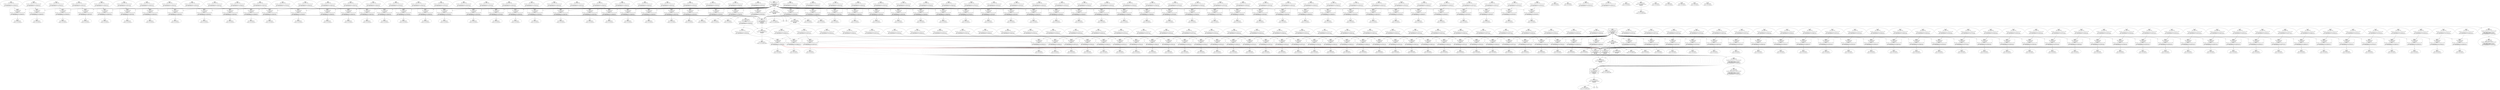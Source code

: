 digraph G {
2049 [label="ID: 2049\nDPID: 1\nEvent: HbPacketHandle\n
Op: FlowTableRead
InPort: 2
Pkt: ETH: [12:34:56:78:01:02>12:34:56:78:02:02:IP]\n\nIPv4([ttl:64]ICMP[123.123.1.2>123.123.2.2])\nICMP: {t:ECHO_REQUEST c:0}{id:54069 seq:126}"] [shape="box"];
2055 [label="ID: 2055\nDPID: 1\nEvent: HbMessageSend\n
MsgType: OFPT_PACKET_IN"] ;
2059 [label="ID: 2059\nDPID: \nEvent: HbHostSend\n
Pkt: ETH: [12:34:56:78:01:02>12:34:56:78:02:02:IP]\n\nIPv4([ttl:64]ICMP[123.123.1.2>123.123.2.2])\nICMP: {t:ECHO_REQUEST c:0}{id:56095 seq:127}"] ;
2062 [label="ID: 2062\nDPID: 1\nEvent: HbPacketHandle\n
Op: FlowTableRead
InPort: 2
Pkt: ETH: [12:34:56:78:01:02>12:34:56:78:02:02:IP]\n\nIPv4([ttl:64]ICMP[123.123.1.2>123.123.2.2])\nICMP: {t:ECHO_REQUEST c:0}{id:56095 seq:127}"] [shape="box"];
2068 [label="ID: 2068\nDPID: 1\nEvent: HbMessageSend\n
MsgType: OFPT_PACKET_IN"] ;
2082 [label="ID: 2082\nDPID: \nEvent: HbHostSend\n
Pkt: ETH: [12:34:56:78:02:02>12:34:56:78:01:02:IP]\n\nIPv4([ttl:64]ICMP[123.123.2.2>123.123.1.2])\nICMP: {t:ECHO_REQUEST c:0}{id:36988 seq:128}"] ;
2084 [label="ID: 2084\nDPID: 2\nEvent: HbPacketHandle\n
Op: FlowTableRead
InPort: 2
Pkt: ETH: [12:34:56:78:02:02>12:34:56:78:01:02:IP]\n\nIPv4([ttl:64]ICMP[123.123.2.2>123.123.1.2])\nICMP: {t:ECHO_REQUEST c:0}{id:36988 seq:128}"] [shape="box"];
42 [label="ID: 42\nDPID: 1\nEvent: HbMessageHandle\n
Op: FlowTableWrite
MsgType: OFPT_FLOW_MOD
InPort: None
Pkt: None"] [shape=box style="bold"];
47 [label="ID: 47\nDPID: 1\nEvent: HbMessageHandle\n
MsgType: OFPT_BARRIER_REQUEST
InPort: None
Pkt: None"] ;
50 [label="ID: 50\nDPID: 1\nEvent: HbMessageSend\n
MsgType: OFPT_BARRIER_REPLY"] ;
2100 [label="ID: 2100\nDPID: 1\nEvent: HbMessageSend\n
MsgType: OFPT_PACKET_IN"] ;
2106 [label="ID: 2106\nDPID: \nEvent: HbHostSend\n
Pkt: ETH: [12:34:56:78:02:02>12:34:56:78:01:02:IP]\n\nIPv4([ttl:64]ICMP[123.123.2.2>123.123.1.2])\nICMP: {t:ECHO_REQUEST c:0}{id:4597 seq:129}"] ;
2109 [label="ID: 2109\nDPID: 2\nEvent: HbPacketHandle\n
Op: FlowTableRead
InPort: 2
Pkt: ETH: [12:34:56:78:02:02>12:34:56:78:01:02:IP]\n\nIPv4([ttl:64]ICMP[123.123.2.2>123.123.1.2])\nICMP: {t:ECHO_REQUEST c:0}{id:4597 seq:129}"] [shape="box"];
2115 [label="ID: 2115\nDPID: 2\nEvent: HbMessageSend\n
MsgType: OFPT_PACKET_IN"] ;
72 [label="ID: 72\nDPID: 1\nEvent: HbMessageHandle\n
Op: FlowTableWrite
MsgType: OFPT_FLOW_MOD
InPort: None
Pkt: None"] [shape=box style="bold"];
2125 [label="ID: 2125\nDPID: \nEvent: HbHostSend\n
Pkt: ETH: [12:34:56:78:01:02>12:34:56:78:02:02:IP]\n\nIPv4([ttl:64]ICMP[123.123.1.2>123.123.2.2])\nICMP: {t:ECHO_REQUEST c:0}{id:37838 seq:130}"] ;
2127 [label="ID: 2127\nDPID: 1\nEvent: HbPacketHandle\n
Op: FlowTableRead
InPort: 2
Pkt: ETH: [12:34:56:78:01:02>12:34:56:78:02:02:IP]\n\nIPv4([ttl:64]ICMP[123.123.1.2>123.123.2.2])\nICMP: {t:ECHO_REQUEST c:0}{id:37838 seq:130}"] [shape="box"];
81 [label="ID: 81\nDPID: 2\nEvent: HbMessageHandle\n
Op: FlowTableWrite
MsgType: OFPT_FLOW_MOD
InPort: None
Pkt: None"] [shape=box style="bold"];
2133 [label="ID: 2133\nDPID: 1\nEvent: HbMessageSend\n
MsgType: OFPT_PACKET_IN"] ;
86 [label="ID: 86\nDPID: 2\nEvent: HbMessageHandle\n
MsgType: OFPT_BARRIER_REQUEST
InPort: None
Pkt: None"] ;
89 [label="ID: 89\nDPID: 2\nEvent: HbMessageSend\n
MsgType: OFPT_BARRIER_REPLY"] ;
2139 [label="ID: 2139\nDPID: \nEvent: HbHostSend\n
Pkt: ETH: [12:34:56:78:02:02>12:34:56:78:01:02:IP]\n\nIPv4([ttl:64]ICMP[123.123.2.2>123.123.1.2])\nICMP: {t:ECHO_REQUEST c:0}{id:19239 seq:132}"] ;
2141 [label="ID: 2141\nDPID: 2\nEvent: HbPacketHandle\n
Op: FlowTableRead
InPort: 2
Pkt: ETH: [12:34:56:78:02:02>12:34:56:78:01:02:IP]\n\nIPv4([ttl:64]ICMP[123.123.2.2>123.123.1.2])\nICMP: {t:ECHO_REQUEST c:0}{id:19239 seq:132}"] [shape="box"];
94 [label="ID: 94\nDPID: 2\nEvent: HbMessageHandle\n
Op: FlowTableWrite
MsgType: OFPT_FLOW_MOD
InPort: None
Pkt: None"] [shape=box style="bold"];
2147 [label="ID: 2147\nDPID: 2\nEvent: HbMessageSend\n
MsgType: OFPT_PACKET_IN"] ;
2150 [label="ID: 2150\nDPID: 1\nEvent: HbPacketHandle\n
Op: FlowTableRead
InPort: 2
Pkt: ETH: [12:34:56:78:01:02>12:34:56:78:02:02:IP]\n\nIPv4([ttl:64]ICMP[123.123.1.2>123.123.2.2])\nICMP: {t:ECHO_REQUEST c:0}{id:981 seq:131}"] [shape="box"];
2156 [label="ID: 2156\nDPID: 1\nEvent: HbMessageSend\n
MsgType: OFPT_PACKET_IN"] ;
2161 [label="ID: 2161\nDPID: \nEvent: HbHostSend\n
Pkt: ETH: [12:34:56:78:01:02>12:34:56:78:02:02:IP]\n\nIPv4([ttl:64]ICMP[123.123.1.2>123.123.2.2])\nICMP: {t:ECHO_REQUEST c:0}{id:55652 seq:133}"] ;
2163 [label="ID: 2163\nDPID: \nEvent: HbHostSend\n
Pkt: ETH: [12:34:56:78:02:02>12:34:56:78:01:02:IP]\n\nIPv4([ttl:64]ICMP[123.123.2.2>123.123.1.2])\nICMP: {t:ECHO_REQUEST c:0}{id:28300 seq:134}"] ;
117 [label="ID: 117\nDPID: 2\nEvent: HbMessageSend\n
MsgType: OFPT_PACKET_IN"] ;
2171 [label="ID: 2171\nDPID: 2\nEvent: HbMessageSend\n
MsgType: OFPT_PACKET_IN"] ;
2174 [label="ID: 2174\nDPID: 1\nEvent: HbPacketHandle\n
Op: FlowTableRead
InPort: 2
Pkt: ETH: [12:34:56:78:01:02>12:34:56:78:02:02:IP]\n\nIPv4([ttl:64]ICMP[123.123.1.2>123.123.2.2])\nICMP: {t:ECHO_REQUEST c:0}{id:55652 seq:133}"] [shape="box"];
129 [label="ID: 129\nDPID: \nEvent: HbHostSend\n
Pkt: ETH: [12:34:56:78:01:02>12:34:56:78:02:02:IP]\n\nIPv4([ttl:64]ICMP[123.123.1.2>123.123.2.2])\nICMP: {t:ECHO_REQUEST c:0}{id:46785 seq:0}"] ;
131 [label="ID: 131\nDPID: \nEvent: HbHostSend\n
Pkt: ETH: [12:34:56:78:02:02>12:34:56:78:01:02:IP]\n\nIPv4([ttl:64]ICMP[123.123.2.2>123.123.1.2])\nICMP: {t:ECHO_REQUEST c:0}{id:64065 seq:1}"] ;
2180 [label="ID: 2180\nDPID: 1\nEvent: HbMessageSend\n
MsgType: OFPT_PACKET_IN"] ;
133 [label="ID: 133\nDPID: 2\nEvent: HbPacketHandle\n
Op: FlowTableRead
InPort: 2
Pkt: ETH: [12:34:56:78:02:02>12:34:56:78:01:02:IP]\n\nIPv4([ttl:64]ICMP[123.123.2.2>123.123.1.2])\nICMP: {t:ECHO_REQUEST c:0}{id:64065 seq:1}"] [shape="box"];
2185 [label="ID: 2185\nDPID: \nEvent: HbHostSend\n
Pkt: ETH: [12:34:56:78:02:02>12:34:56:78:01:02:IP]\n\nIPv4([ttl:64]ICMP[123.123.2.2>123.123.1.2])\nICMP: {t:ECHO_REQUEST c:0}{id:2964 seq:135}"] ;
139 [label="ID: 139\nDPID: 2\nEvent: HbMessageSend\n
MsgType: OFPT_PACKET_IN"] ;
142 [label="ID: 142\nDPID: 1\nEvent: HbPacketHandle\n
Op: FlowTableRead
InPort: 2
Pkt: ETH: [12:34:56:78:01:02>12:34:56:78:02:02:IP]\n\nIPv4([ttl:64]ICMP[123.123.1.2>123.123.2.2])\nICMP: {t:ECHO_REQUEST c:0}{id:46785 seq:0}"] [shape="box"];
2193 [label="ID: 2193\nDPID: 2\nEvent: HbMessageSend\n
MsgType: OFPT_PACKET_IN"] ;
148 [label="ID: 148\nDPID: 1\nEvent: HbMessageSend\n
MsgType: OFPT_PACKET_IN"] ;
2197 [label="ID: 2197\nDPID: \nEvent: HbHostSend\n
Pkt: ETH: [12:34:56:78:02:02>12:34:56:78:01:02:IP]\n\nIPv4([ttl:64]ICMP[123.123.2.2>123.123.1.2])\nICMP: {t:ECHO_REQUEST c:0}{id:30510 seq:136}"] ;
2199 [label="ID: 2199\nDPID: 2\nEvent: HbPacketHandle\n
Op: FlowTableRead
InPort: 2
Pkt: ETH: [12:34:56:78:02:02>12:34:56:78:01:02:IP]\n\nIPv4([ttl:64]ICMP[123.123.2.2>123.123.1.2])\nICMP: {t:ECHO_REQUEST c:0}{id:30510 seq:136}"] [shape="box"];
153 [label="ID: 153\nDPID: \nEvent: HbHostSend\n
Pkt: ETH: [12:34:56:78:01:02>12:34:56:78:02:02:IP]\n\nIPv4([ttl:64]ICMP[123.123.1.2>123.123.2.2])\nICMP: {t:ECHO_REQUEST c:0}{id:55713 seq:2}"] ;
155 [label="ID: 155\nDPID: \nEvent: HbHostSend\n
Pkt: ETH: [12:34:56:78:02:02>12:34:56:78:01:02:IP]\n\nIPv4([ttl:64]ICMP[123.123.2.2>123.123.1.2])\nICMP: {t:ECHO_REQUEST c:0}{id:22526 seq:3}"] ;
2205 [label="ID: 2205\nDPID: 2\nEvent: HbMessageSend\n
MsgType: OFPT_PACKET_IN"] ;
159 [label="ID: 159\nDPID: 2\nEvent: HbPacketHandle\n
Op: FlowTableRead
InPort: 2
Pkt: ETH: [12:34:56:78:02:02>12:34:56:78:01:02:IP]\n\nIPv4([ttl:64]ICMP[123.123.2.2>123.123.1.2])\nICMP: {t:ECHO_REQUEST c:0}{id:22526 seq:3}"] [shape="box"];
2209 [label="ID: 2209\nDPID: \nEvent: HbHostSend\n
Pkt: ETH: [12:34:56:78:01:02>12:34:56:78:02:02:IP]\n\nIPv4([ttl:64]ICMP[123.123.1.2>123.123.2.2])\nICMP: {t:ECHO_REQUEST c:0}{id:20989 seq:137}"] ;
2211 [label="ID: 2211\nDPID: \nEvent: HbHostSend\n
Pkt: ETH: [12:34:56:78:02:02>12:34:56:78:01:02:IP]\n\nIPv4([ttl:64]ICMP[123.123.2.2>123.123.1.2])\nICMP: {t:ECHO_REQUEST c:0}{id:33328 seq:138}"] ;
165 [label="ID: 165\nDPID: 2\nEvent: HbMessageSend\n
MsgType: OFPT_PACKET_IN"] ;
168 [label="ID: 168\nDPID: 1\nEvent: HbPacketHandle\n
Op: FlowTableRead
InPort: 2
Pkt: ETH: [12:34:56:78:01:02>12:34:56:78:02:02:IP]\n\nIPv4([ttl:64]ICMP[123.123.1.2>123.123.2.2])\nICMP: {t:ECHO_REQUEST c:0}{id:55713 seq:2}"] [shape="box"];
2219 [label="ID: 2219\nDPID: 2\nEvent: HbMessageSend\n
MsgType: OFPT_PACKET_IN"] ;
174 [label="ID: 174\nDPID: 1\nEvent: HbMessageSend\n
MsgType: OFPT_PACKET_IN"] ;
177 [label="ID: 177\nDPID: 1\nEvent: HbMessageHandle\n
MsgType: OFPT_PACKET_OUT
InPort: 2
Pkt: ETH: [12:34:56:78:01:02>12:34:56:78:02:02:IP]\n\nIPv4([ttl:64]ICMP[123.123.1.2>123.123.2.2])\nICMP: {t:ECHO_REQUEST c:0}{id:46785 seq:0}"] ;
2228 [label="ID: 2228\nDPID: 1\nEvent: HbMessageSend\n
MsgType: OFPT_PACKET_IN"] ;
182 [label="ID: 182\nDPID: 1\nEvent: HbPacketSend\n
Pkt: ETH: [12:34:56:78:01:02>12:34:56:78:02:02:IP]\n\nIPv4([ttl:64]ICMP[123.123.1.2>123.123.2.2])\nICMP: {t:ECHO_REQUEST c:0}{id:46785 seq:0}"] ;
2233 [label="ID: 2233\nDPID: \nEvent: HbHostSend\n
Pkt: ETH: [12:34:56:78:01:02>12:34:56:78:02:02:IP]\n\nIPv4([ttl:64]ICMP[123.123.1.2>123.123.2.2])\nICMP: {t:ECHO_REQUEST c:0}{id:36334 seq:139}"] ;
186 [label="ID: 186\nDPID: 2\nEvent: HbMessageHandle\n
MsgType: OFPT_PACKET_OUT
InPort: None
Pkt: None"] ;
2235 [label="ID: 2235\nDPID: 1\nEvent: HbPacketHandle\n
Op: FlowTableRead
InPort: 2
Pkt: ETH: [12:34:56:78:01:02>12:34:56:78:02:02:IP]\n\nIPv4([ttl:64]ICMP[123.123.1.2>123.123.2.2])\nICMP: {t:ECHO_REQUEST c:0}{id:36334 seq:139}"] [shape="box"];
192 [label="ID: 192\nDPID: 2\nEvent: HbPacketSend\n
Pkt: ETH: [00:00:00:00:00:02>12:34:56:78:02:02:IP]\n\nIPv4([ttl:64]ICMP[123.123.1.2>123.123.2.2])\nICMP: {t:DEST_UNREACH c:1}{m:0}\nIPv4([ttl:64]ICMP[123.123.2.2>123.123.1.2])\nICMP: {t:ECHO_REQUEST c:0}{id:64065 seq:1}"] ;
2241 [label="ID: 2241\nDPID: 1\nEvent: HbMessageSend\n
MsgType: OFPT_PACKET_IN"] ;
198 [label="ID: 198\nDPID: \nEvent: HbHostSend\n
Pkt: ETH: [12:34:56:78:01:02>12:34:56:78:02:02:IP]\n\nIPv4([ttl:64]ICMP[123.123.1.2>123.123.2.2])\nICMP: {t:ECHO_REQUEST c:0}{id:56216 seq:4}"] ;
201 [label="ID: 201\nDPID: 2\nEvent: HbPacketHandle\n
Op: FlowTableRead
InPort: 1
Pkt: ETH: [12:34:56:78:01:02>12:34:56:78:02:02:IP]\n\nIPv4([ttl:64]ICMP[123.123.1.2>123.123.2.2])\nICMP: {t:ECHO_REQUEST c:0}{id:46785 seq:0}"] [shape="box"];
207 [label="ID: 207\nDPID: 2\nEvent: HbMessageSend\n
MsgType: OFPT_PACKET_IN"] ;
2256 [label="ID: 2256\nDPID: \nEvent: HbHostSend\n
Pkt: ETH: [12:34:56:78:01:02>12:34:56:78:02:02:IP]\n\nIPv4([ttl:64]ICMP[123.123.1.2>123.123.2.2])\nICMP: {t:ECHO_REQUEST c:0}{id:17323 seq:140}"] ;
210 [label="ID: 210\nDPID: \nEvent: HbHostHandle\n
InPort: 12:34:56:78:02:02
Pkt: ETH: [00:00:00:00:00:02>12:34:56:78:02:02:IP]\n\nIPv4([ttl:64]ICMP[123.123.1.2>123.123.2.2])\nICMP: {t:DEST_UNREACH c:1}{m:0}\nIPv4([ttl:64]ICMP[123.123.2.2>123.123.1.2])\nICMP: {t:ECHO_REQUEST c:0}{id:64065 seq:1}"] ;
213 [label="ID: 213\nDPID: 1\nEvent: HbPacketHandle\n
Op: FlowTableRead
InPort: 2
Pkt: ETH: [12:34:56:78:01:02>12:34:56:78:02:02:IP]\n\nIPv4([ttl:64]ICMP[123.123.1.2>123.123.2.2])\nICMP: {t:ECHO_REQUEST c:0}{id:56216 seq:4}"] [shape="box"];
2264 [label="ID: 2264\nDPID: 1\nEvent: HbMessageSend\n
MsgType: OFPT_PACKET_IN"] ;
219 [label="ID: 219\nDPID: 1\nEvent: HbMessageSend\n
MsgType: OFPT_PACKET_IN"] ;
222 [label="ID: 222\nDPID: 1\nEvent: HbMessageHandle\n
MsgType: OFPT_PACKET_OUT
InPort: None
Pkt: None"] ;
2271 [label="ID: 2271\nDPID: \nEvent: HbHostSend\n
Pkt: ETH: [12:34:56:78:02:02>12:34:56:78:01:02:IP]\n\nIPv4([ttl:64]ICMP[123.123.2.2>123.123.1.2])\nICMP: {t:ECHO_REQUEST c:0}{id:52995 seq:141}"] ;
2273 [label="ID: 2273\nDPID: 2\nEvent: HbPacketHandle\n
Op: FlowTableRead
InPort: 2
Pkt: ETH: [12:34:56:78:02:02>12:34:56:78:01:02:IP]\n\nIPv4([ttl:64]ICMP[123.123.2.2>123.123.1.2])\nICMP: {t:ECHO_REQUEST c:0}{id:52995 seq:141}"] [shape="box"];
228 [label="ID: 228\nDPID: 1\nEvent: HbPacketSend\n
Pkt: ETH: [00:00:00:00:00:01>12:34:56:78:01:02:IP]\n\nIPv4([ttl:64]ICMP[123.123.2.2>123.123.1.2])\nICMP: {t:DEST_UNREACH c:1}{m:0}\nIPv4([ttl:64]ICMP[123.123.1.2>123.123.2.2])\nICMP: {t:ECHO_REQUEST c:0}{id:55713 seq:2}"] ;
2279 [label="ID: 2279\nDPID: 2\nEvent: HbMessageSend\n
MsgType: OFPT_PACKET_IN"] ;
2283 [label="ID: 2283\nDPID: \nEvent: HbHostSend\n
Pkt: ETH: [12:34:56:78:02:02>12:34:56:78:01:02:IP]\n\nIPv4([ttl:64]ICMP[123.123.2.2>123.123.1.2])\nICMP: {t:ECHO_REQUEST c:0}{id:59140 seq:142}"] ;
2285 [label="ID: 2285\nDPID: 2\nEvent: HbPacketHandle\n
Op: FlowTableRead
InPort: 2
Pkt: ETH: [12:34:56:78:02:02>12:34:56:78:01:02:IP]\n\nIPv4([ttl:64]ICMP[123.123.2.2>123.123.1.2])\nICMP: {t:ECHO_REQUEST c:0}{id:59140 seq:142}"] [shape="box"];
239 [label="ID: 239\nDPID: \nEvent: HbHostHandle\n
InPort: 12:34:56:78:01:02
Pkt: ETH: [00:00:00:00:00:01>12:34:56:78:01:02:IP]\n\nIPv4([ttl:64]ICMP[123.123.2.2>123.123.1.2])\nICMP: {t:DEST_UNREACH c:1}{m:0}\nIPv4([ttl:64]ICMP[123.123.1.2>123.123.2.2])\nICMP: {t:ECHO_REQUEST c:0}{id:55713 seq:2}"] ;
2291 [label="ID: 2291\nDPID: 2\nEvent: HbMessageSend\n
MsgType: OFPT_PACKET_IN"] ;
2295 [label="ID: 2295\nDPID: \nEvent: HbHostSend\n
Pkt: ETH: [12:34:56:78:01:02>12:34:56:78:02:02:IP]\n\nIPv4([ttl:64]ICMP[123.123.1.2>123.123.2.2])\nICMP: {t:ECHO_REQUEST c:0}{id:42522 seq:143}"] ;
2297 [label="ID: 2297\nDPID: \nEvent: HbHostSend\n
Pkt: ETH: [12:34:56:78:02:02>12:34:56:78:01:02:IP]\n\nIPv4([ttl:64]ICMP[123.123.2.2>123.123.1.2])\nICMP: {t:ECHO_REQUEST c:0}{id:60063 seq:144}"] ;
252 [label="ID: 252\nDPID: 2\nEvent: HbMessageHandle\n
Op: FlowTableWrite
MsgType: OFPT_FLOW_MOD
InPort: None
Pkt: None"] [shape=box style="bold"];
2090 [label="ID: 2090\nDPID: 2\nEvent: HbMessageSend\n
MsgType: OFPT_PACKET_IN"] ;
257 [label="ID: 257\nDPID: 2\nEvent: HbMessageHandle\n
MsgType: OFPT_BARRIER_REQUEST
InPort: None
Pkt: None"] ;
260 [label="ID: 260\nDPID: 2\nEvent: HbMessageSend\n
MsgType: OFPT_BARRIER_REPLY"] ;
263 [label="ID: 263\nDPID: 2\nEvent: HbMessageHandle\n
Op: FlowTableWrite
MsgType: OFPT_FLOW_MOD
InPort: None
Pkt: None"] [shape=box style="bold"];
269 [label="ID: 269\nDPID: \nEvent: HbHostSend\n
Pkt: ETH: [12:34:56:78:02:02>12:34:56:78:01:02:IP]\n\nIPv4([ttl:64]ICMP[123.123.2.2>123.123.1.2])\nICMP: {t:ECHO_REQUEST c:0}{id:12641 seq:5}"] ;
274 [label="ID: 274\nDPID: 2\nEvent: HbPacketHandle\n
Op: FlowTableRead
InPort: 2
Pkt: ETH: [12:34:56:78:02:02>12:34:56:78:01:02:IP]\n\nIPv4([ttl:64]ICMP[123.123.2.2>123.123.1.2])\nICMP: {t:ECHO_REQUEST c:0}{id:12641 seq:5}"] [shape="box"];
280 [label="ID: 280\nDPID: 2\nEvent: HbMessageSend\n
MsgType: OFPT_PACKET_IN"] ;
283 [label="ID: 283\nDPID: 2\nEvent: HbMessageHandle\n
MsgType: OFPT_BARRIER_REQUEST
InPort: None
Pkt: None"] ;
286 [label="ID: 286\nDPID: 2\nEvent: HbMessageSend\n
MsgType: OFPT_BARRIER_REPLY"] ;
291 [label="ID: 291\nDPID: \nEvent: HbHostSend\n
Pkt: ETH: [12:34:56:78:01:02>12:34:56:78:02:02:IP]\n\nIPv4([ttl:64]ICMP[123.123.1.2>123.123.2.2])\nICMP: {t:ECHO_REQUEST c:0}{id:60759 seq:6}"] ;
293 [label="ID: 293\nDPID: 1\nEvent: HbPacketHandle\n
Op: FlowTableRead
InPort: 2
Pkt: ETH: [12:34:56:78:01:02>12:34:56:78:02:02:IP]\n\nIPv4([ttl:64]ICMP[123.123.1.2>123.123.2.2])\nICMP: {t:ECHO_REQUEST c:0}{id:60759 seq:6}"] [shape="box"];
299 [label="ID: 299\nDPID: 1\nEvent: HbMessageSend\n
MsgType: OFPT_PACKET_IN"] ;
303 [label="ID: 303\nDPID: \nEvent: HbHostSend\n
Pkt: ETH: [12:34:56:78:02:02>12:34:56:78:01:02:IP]\n\nIPv4([ttl:64]ICMP[123.123.2.2>123.123.1.2])\nICMP: {t:ECHO_REQUEST c:0}{id:6806 seq:7}"] ;
305 [label="ID: 305\nDPID: 2\nEvent: HbPacketHandle\n
Op: FlowTableRead
InPort: 2
Pkt: ETH: [12:34:56:78:02:02>12:34:56:78:01:02:IP]\n\nIPv4([ttl:64]ICMP[123.123.2.2>123.123.1.2])\nICMP: {t:ECHO_REQUEST c:0}{id:6806 seq:7}"] [shape="box"];
311 [label="ID: 311\nDPID: 2\nEvent: HbMessageSend\n
MsgType: OFPT_PACKET_IN"] ;
315 [label="ID: 315\nDPID: \nEvent: HbHostSend\n
Pkt: ETH: [12:34:56:78:01:02>12:34:56:78:02:02:IP]\n\nIPv4([ttl:64]ICMP[123.123.1.2>123.123.2.2])\nICMP: {t:ECHO_REQUEST c:0}{id:63578 seq:8}"] ;
317 [label="ID: 317\nDPID: \nEvent: HbHostSend\n
Pkt: ETH: [12:34:56:78:02:02>12:34:56:78:01:02:IP]\n\nIPv4([ttl:64]ICMP[123.123.2.2>123.123.1.2])\nICMP: {t:ECHO_REQUEST c:0}{id:8232 seq:9}"] ;
319 [label="ID: 319\nDPID: 2\nEvent: HbPacketHandle\n
Op: FlowTableRead
InPort: 2
Pkt: ETH: [12:34:56:78:02:02>12:34:56:78:01:02:IP]\n\nIPv4([ttl:64]ICMP[123.123.2.2>123.123.1.2])\nICMP: {t:ECHO_REQUEST c:0}{id:8232 seq:9}"] [shape="box"];
325 [label="ID: 325\nDPID: 2\nEvent: HbMessageSend\n
MsgType: OFPT_PACKET_IN"] ;
328 [label="ID: 328\nDPID: 1\nEvent: HbPacketHandle\n
Op: FlowTableRead
InPort: 2
Pkt: ETH: [12:34:56:78:01:02>12:34:56:78:02:02:IP]\n\nIPv4([ttl:64]ICMP[123.123.1.2>123.123.2.2])\nICMP: {t:ECHO_REQUEST c:0}{id:63578 seq:8}"] [shape="box"];
334 [label="ID: 334\nDPID: 1\nEvent: HbMessageSend\n
MsgType: OFPT_PACKET_IN"] ;
339 [label="ID: 339\nDPID: \nEvent: HbHostSend\n
Pkt: ETH: [12:34:56:78:02:02>12:34:56:78:01:02:IP]\n\nIPv4([ttl:64]ICMP[123.123.2.2>123.123.1.2])\nICMP: {t:ECHO_REQUEST c:0}{id:47632 seq:10}"] ;
341 [label="ID: 341\nDPID: 2\nEvent: HbPacketHandle\n
Op: FlowTableRead
InPort: 2
Pkt: ETH: [12:34:56:78:02:02>12:34:56:78:01:02:IP]\n\nIPv4([ttl:64]ICMP[123.123.2.2>123.123.1.2])\nICMP: {t:ECHO_REQUEST c:0}{id:47632 seq:10}"] [shape="box"];
347 [label="ID: 347\nDPID: 2\nEvent: HbMessageSend\n
MsgType: OFPT_PACKET_IN"] ;
351 [label="ID: 351\nDPID: \nEvent: HbHostSend\n
Pkt: ETH: [12:34:56:78:02:02>12:34:56:78:01:02:IP]\n\nIPv4([ttl:64]ICMP[123.123.2.2>123.123.1.2])\nICMP: {t:ECHO_REQUEST c:0}{id:51069 seq:11}"] ;
353 [label="ID: 353\nDPID: 2\nEvent: HbPacketHandle\n
Op: FlowTableRead
InPort: 2
Pkt: ETH: [12:34:56:78:02:02>12:34:56:78:01:02:IP]\n\nIPv4([ttl:64]ICMP[123.123.2.2>123.123.1.2])\nICMP: {t:ECHO_REQUEST c:0}{id:51069 seq:11}"] [shape="box"];
359 [label="ID: 359\nDPID: 2\nEvent: HbMessageSend\n
MsgType: OFPT_PACKET_IN"] ;
363 [label="ID: 363\nDPID: \nEvent: HbHostSend\n
Pkt: ETH: [12:34:56:78:01:02>12:34:56:78:02:02:IP]\n\nIPv4([ttl:64]ICMP[123.123.1.2>123.123.2.2])\nICMP: {t:ECHO_REQUEST c:0}{id:23998 seq:12}"] ;
365 [label="ID: 365\nDPID: 1\nEvent: HbPacketHandle\n
Op: FlowTableRead
InPort: 2
Pkt: ETH: [12:34:56:78:01:02>12:34:56:78:02:02:IP]\n\nIPv4([ttl:64]ICMP[123.123.1.2>123.123.2.2])\nICMP: {t:ECHO_REQUEST c:0}{id:23998 seq:12}"] [shape="box"];
371 [label="ID: 371\nDPID: 1\nEvent: HbMessageSend\n
MsgType: OFPT_PACKET_IN"] ;
375 [label="ID: 375\nDPID: \nEvent: HbHostSend\n
Pkt: ETH: [12:34:56:78:02:02>12:34:56:78:01:02:IP]\n\nIPv4([ttl:64]ICMP[123.123.2.2>123.123.1.2])\nICMP: {t:ECHO_REQUEST c:0}{id:50145 seq:13}"] ;
377 [label="ID: 377\nDPID: 2\nEvent: HbPacketHandle\n
Op: FlowTableRead
InPort: 2
Pkt: ETH: [12:34:56:78:02:02>12:34:56:78:01:02:IP]\n\nIPv4([ttl:64]ICMP[123.123.2.2>123.123.1.2])\nICMP: {t:ECHO_REQUEST c:0}{id:50145 seq:13}"] [shape="box"];
383 [label="ID: 383\nDPID: 2\nEvent: HbMessageSend\n
MsgType: OFPT_PACKET_IN"] ;
387 [label="ID: 387\nDPID: \nEvent: HbHostSend\n
Pkt: ETH: [12:34:56:78:02:02>12:34:56:78:01:02:IP]\n\nIPv4([ttl:64]ICMP[123.123.2.2>123.123.1.2])\nICMP: {t:ECHO_REQUEST c:0}{id:60555 seq:14}"] ;
389 [label="ID: 389\nDPID: 2\nEvent: HbPacketHandle\n
Op: FlowTableRead
InPort: 2
Pkt: ETH: [12:34:56:78:02:02>12:34:56:78:01:02:IP]\n\nIPv4([ttl:64]ICMP[123.123.2.2>123.123.1.2])\nICMP: {t:ECHO_REQUEST c:0}{id:60555 seq:14}"] [shape="box"];
395 [label="ID: 395\nDPID: 2\nEvent: HbMessageSend\n
MsgType: OFPT_PACKET_IN"] ;
399 [label="ID: 399\nDPID: \nEvent: HbHostSend\n
Pkt: ETH: [12:34:56:78:02:02>12:34:56:78:01:02:IP]\n\nIPv4([ttl:64]ICMP[123.123.2.2>123.123.1.2])\nICMP: {t:ECHO_REQUEST c:0}{id:22150 seq:15}"] ;
402 [label="ID: 402\nDPID: 2\nEvent: HbPacketHandle\n
Op: FlowTableRead
InPort: 2
Pkt: ETH: [12:34:56:78:02:02>12:34:56:78:01:02:IP]\n\nIPv4([ttl:64]ICMP[123.123.2.2>123.123.1.2])\nICMP: {t:ECHO_REQUEST c:0}{id:22150 seq:15}"] [shape="box"];
408 [label="ID: 408\nDPID: 2\nEvent: HbMessageSend\n
MsgType: OFPT_PACKET_IN"] ;
429 [label="ID: 429\nDPID: 1\nEvent: HbMessageSend\n
MsgType: OFPT_PACKET_IN"] ;
461 [label="ID: 461\nDPID: \nEvent: HbHostSend\n
Pkt: ETH: [12:34:56:78:01:02>12:34:56:78:02:02:IP]\n\nIPv4([ttl:64]ICMP[123.123.1.2>123.123.2.2])\nICMP: {t:ECHO_REQUEST c:0}{id:4851 seq:16}"] ;
463 [label="ID: 463\nDPID: 1\nEvent: HbPacketHandle\n
Op: FlowTableRead
InPort: 2
Pkt: ETH: [12:34:56:78:01:02>12:34:56:78:02:02:IP]\n\nIPv4([ttl:64]ICMP[123.123.1.2>123.123.2.2])\nICMP: {t:ECHO_REQUEST c:0}{id:4851 seq:16}"] [shape="box"];
469 [label="ID: 469\nDPID: 1\nEvent: HbMessageSend\n
MsgType: OFPT_PACKET_IN"] ;
473 [label="ID: 473\nDPID: \nEvent: HbHostSend\n
Pkt: ETH: [12:34:56:78:01:02>12:34:56:78:02:02:IP]\n\nIPv4([ttl:64]ICMP[123.123.1.2>123.123.2.2])\nICMP: {t:ECHO_REQUEST c:0}{id:14426 seq:17}"] ;
475 [label="ID: 475\nDPID: 1\nEvent: HbPacketHandle\n
Op: FlowTableRead
InPort: 2
Pkt: ETH: [12:34:56:78:01:02>12:34:56:78:02:02:IP]\n\nIPv4([ttl:64]ICMP[123.123.1.2>123.123.2.2])\nICMP: {t:ECHO_REQUEST c:0}{id:14426 seq:17}"] [shape="box"];
481 [label="ID: 481\nDPID: 1\nEvent: HbMessageSend\n
MsgType: OFPT_PACKET_IN"] ;
485 [label="ID: 485\nDPID: \nEvent: HbHostSend\n
Pkt: ETH: [12:34:56:78:01:02>12:34:56:78:02:02:IP]\n\nIPv4([ttl:64]ICMP[123.123.1.2>123.123.2.2])\nICMP: {t:ECHO_REQUEST c:0}{id:29559 seq:18}"] ;
487 [label="ID: 487\nDPID: 1\nEvent: HbPacketHandle\n
Op: FlowTableRead
InPort: 2
Pkt: ETH: [12:34:56:78:01:02>12:34:56:78:02:02:IP]\n\nIPv4([ttl:64]ICMP[123.123.1.2>123.123.2.2])\nICMP: {t:ECHO_REQUEST c:0}{id:29559 seq:18}"] [shape="box"];
493 [label="ID: 493\nDPID: 1\nEvent: HbMessageSend\n
MsgType: OFPT_PACKET_IN"] ;
497 [label="ID: 497\nDPID: \nEvent: HbHostSend\n
Pkt: ETH: [12:34:56:78:01:02>12:34:56:78:02:02:IP]\n\nIPv4([ttl:64]ICMP[123.123.1.2>123.123.2.2])\nICMP: {t:ECHO_REQUEST c:0}{id:36591 seq:19}"] ;
499 [label="ID: 499\nDPID: 1\nEvent: HbPacketHandle\n
Op: FlowTableRead
InPort: 2
Pkt: ETH: [12:34:56:78:01:02>12:34:56:78:02:02:IP]\n\nIPv4([ttl:64]ICMP[123.123.1.2>123.123.2.2])\nICMP: {t:ECHO_REQUEST c:0}{id:36591 seq:19}"] [shape="box"];
505 [label="ID: 505\nDPID: 1\nEvent: HbMessageSend\n
MsgType: OFPT_PACKET_IN"] ;
509 [label="ID: 509\nDPID: \nEvent: HbHostSend\n
Pkt: ETH: [12:34:56:78:01:02>12:34:56:78:02:02:IP]\n\nIPv4([ttl:64]ICMP[123.123.1.2>123.123.2.2])\nICMP: {t:ECHO_REQUEST c:0}{id:55827 seq:20}"] ;
511 [label="ID: 511\nDPID: \nEvent: HbHostSend\n
Pkt: ETH: [12:34:56:78:02:02>12:34:56:78:01:02:IP]\n\nIPv4([ttl:64]ICMP[123.123.2.2>123.123.1.2])\nICMP: {t:ECHO_REQUEST c:0}{id:16317 seq:21}"] ;
513 [label="ID: 513\nDPID: 2\nEvent: HbPacketHandle\n
Op: FlowTableRead
InPort: 2
Pkt: ETH: [12:34:56:78:02:02>12:34:56:78:01:02:IP]\n\nIPv4([ttl:64]ICMP[123.123.2.2>123.123.1.2])\nICMP: {t:ECHO_REQUEST c:0}{id:16317 seq:21}"] [shape="box"];
519 [label="ID: 519\nDPID: 2\nEvent: HbMessageSend\n
MsgType: OFPT_PACKET_IN"] ;
522 [label="ID: 522\nDPID: 1\nEvent: HbPacketHandle\n
Op: FlowTableRead
InPort: 2
Pkt: ETH: [12:34:56:78:01:02>12:34:56:78:02:02:IP]\n\nIPv4([ttl:64]ICMP[123.123.1.2>123.123.2.2])\nICMP: {t:ECHO_REQUEST c:0}{id:55827 seq:20}"] [shape="box"];
528 [label="ID: 528\nDPID: 1\nEvent: HbMessageSend\n
MsgType: OFPT_PACKET_IN"] ;
533 [label="ID: 533\nDPID: \nEvent: HbHostSend\n
Pkt: ETH: [12:34:56:78:01:02>12:34:56:78:02:02:IP]\n\nIPv4([ttl:64]ICMP[123.123.1.2>123.123.2.2])\nICMP: {t:ECHO_REQUEST c:0}{id:6690 seq:22}"] ;
535 [label="ID: 535\nDPID: \nEvent: HbHostSend\n
Pkt: ETH: [12:34:56:78:02:02>12:34:56:78:01:02:IP]\n\nIPv4([ttl:64]ICMP[123.123.2.2>123.123.1.2])\nICMP: {t:ECHO_REQUEST c:0}{id:5243 seq:23}"] ;
537 [label="ID: 537\nDPID: 2\nEvent: HbPacketHandle\n
Op: FlowTableRead
InPort: 2
Pkt: ETH: [12:34:56:78:02:02>12:34:56:78:01:02:IP]\n\nIPv4([ttl:64]ICMP[123.123.2.2>123.123.1.2])\nICMP: {t:ECHO_REQUEST c:0}{id:5243 seq:23}"] [shape="box"];
543 [label="ID: 543\nDPID: 2\nEvent: HbMessageSend\n
MsgType: OFPT_PACKET_IN"] ;
546 [label="ID: 546\nDPID: 1\nEvent: HbPacketHandle\n
Op: FlowTableRead
InPort: 2
Pkt: ETH: [12:34:56:78:01:02>12:34:56:78:02:02:IP]\n\nIPv4([ttl:64]ICMP[123.123.1.2>123.123.2.2])\nICMP: {t:ECHO_REQUEST c:0}{id:6690 seq:22}"] [shape="box"];
552 [label="ID: 552\nDPID: 1\nEvent: HbMessageSend\n
MsgType: OFPT_PACKET_IN"] ;
571 [label="ID: 571\nDPID: \nEvent: HbHostSend\n
Pkt: ETH: [12:34:56:78:02:02>12:34:56:78:01:02:IP]\n\nIPv4([ttl:64]ICMP[123.123.2.2>123.123.1.2])\nICMP: {t:ECHO_REQUEST c:0}{id:30775 seq:24}"] ;
573 [label="ID: 573\nDPID: 2\nEvent: HbPacketHandle\n
Op: FlowTableRead
InPort: 2
Pkt: ETH: [12:34:56:78:02:02>12:34:56:78:01:02:IP]\n\nIPv4([ttl:64]ICMP[123.123.2.2>123.123.1.2])\nICMP: {t:ECHO_REQUEST c:0}{id:30775 seq:24}"] [shape="box"];
579 [label="ID: 579\nDPID: 2\nEvent: HbMessageSend\n
MsgType: OFPT_PACKET_IN"] ;
583 [label="ID: 583\nDPID: \nEvent: HbHostSend\n
Pkt: ETH: [12:34:56:78:01:02>12:34:56:78:02:02:IP]\n\nIPv4([ttl:64]ICMP[123.123.1.2>123.123.2.2])\nICMP: {t:ECHO_REQUEST c:0}{id:17643 seq:25}"] ;
585 [label="ID: 585\nDPID: 1\nEvent: HbPacketHandle\n
Op: FlowTableRead
InPort: 2
Pkt: ETH: [12:34:56:78:01:02>12:34:56:78:02:02:IP]\n\nIPv4([ttl:64]ICMP[123.123.1.2>123.123.2.2])\nICMP: {t:ECHO_REQUEST c:0}{id:17643 seq:25}"] [shape="box"];
591 [label="ID: 591\nDPID: 1\nEvent: HbMessageSend\n
MsgType: OFPT_PACKET_IN"] ;
595 [label="ID: 595\nDPID: \nEvent: HbHostSend\n
Pkt: ETH: [12:34:56:78:01:02>12:34:56:78:02:02:IP]\n\nIPv4([ttl:64]ICMP[123.123.1.2>123.123.2.2])\nICMP: {t:ECHO_REQUEST c:0}{id:26592 seq:26}"] ;
597 [label="ID: 597\nDPID: 1\nEvent: HbPacketHandle\n
Op: FlowTableRead
InPort: 2
Pkt: ETH: [12:34:56:78:01:02>12:34:56:78:02:02:IP]\n\nIPv4([ttl:64]ICMP[123.123.1.2>123.123.2.2])\nICMP: {t:ECHO_REQUEST c:0}{id:26592 seq:26}"] [shape="box"];
603 [label="ID: 603\nDPID: 1\nEvent: HbMessageSend\n
MsgType: OFPT_PACKET_IN"] ;
607 [label="ID: 607\nDPID: \nEvent: HbHostSend\n
Pkt: ETH: [12:34:56:78:01:02>12:34:56:78:02:02:IP]\n\nIPv4([ttl:64]ICMP[123.123.1.2>123.123.2.2])\nICMP: {t:ECHO_REQUEST c:0}{id:47424 seq:27}"] ;
609 [label="ID: 609\nDPID: 1\nEvent: HbPacketHandle\n
Op: FlowTableRead
InPort: 2
Pkt: ETH: [12:34:56:78:01:02>12:34:56:78:02:02:IP]\n\nIPv4([ttl:64]ICMP[123.123.1.2>123.123.2.2])\nICMP: {t:ECHO_REQUEST c:0}{id:47424 seq:27}"] [shape="box"];
615 [label="ID: 615\nDPID: 1\nEvent: HbMessageSend\n
MsgType: OFPT_PACKET_IN"] ;
619 [label="ID: 619\nDPID: \nEvent: HbHostSend\n
Pkt: ETH: [12:34:56:78:01:02>12:34:56:78:02:02:IP]\n\nIPv4([ttl:64]ICMP[123.123.1.2>123.123.2.2])\nICMP: {t:ECHO_REQUEST c:0}{id:52310 seq:28}"] ;
621 [label="ID: 621\nDPID: \nEvent: HbHostSend\n
Pkt: ETH: [12:34:56:78:02:02>12:34:56:78:01:02:IP]\n\nIPv4([ttl:64]ICMP[123.123.2.2>123.123.1.2])\nICMP: {t:ECHO_REQUEST c:0}{id:1060 seq:29}"] ;
627 [label="ID: 627\nDPID: 2\nEvent: HbPacketHandle\n
Op: FlowTableRead
InPort: 2
Pkt: ETH: [12:34:56:78:02:02>12:34:56:78:01:02:IP]\n\nIPv4([ttl:64]ICMP[123.123.2.2>123.123.1.2])\nICMP: {t:ECHO_REQUEST c:0}{id:1060 seq:29}"] [shape="box"];
633 [label="ID: 633\nDPID: 2\nEvent: HbMessageSend\n
MsgType: OFPT_PACKET_IN"] ;
636 [label="ID: 636\nDPID: 1\nEvent: HbPacketHandle\n
Op: FlowTableRead
InPort: 2
Pkt: ETH: [12:34:56:78:01:02>12:34:56:78:02:02:IP]\n\nIPv4([ttl:64]ICMP[123.123.1.2>123.123.2.2])\nICMP: {t:ECHO_REQUEST c:0}{id:52310 seq:28}"] [shape="box"];
642 [label="ID: 642\nDPID: 1\nEvent: HbMessageSend\n
MsgType: OFPT_PACKET_IN"] ;
645 [label="ID: 645\nDPID: 1\nEvent: HbMessageHandle\n
MsgType: OFPT_BARRIER_REQUEST
InPort: None
Pkt: None"] ;
648 [label="ID: 648\nDPID: 1\nEvent: HbMessageSend\n
MsgType: OFPT_BARRIER_REPLY"] ;
657 [label="ID: 657\nDPID: 2\nEvent: HbMessageHandle\n
MsgType: OFPT_BARRIER_REQUEST
InPort: None
Pkt: None"] ;
660 [label="ID: 660\nDPID: 2\nEvent: HbMessageSend\n
MsgType: OFPT_BARRIER_REPLY"] ;
675 [label="ID: 675\nDPID: \nEvent: HbHostSend\n
Pkt: ETH: [12:34:56:78:01:02>12:34:56:78:02:02:IP]\n\nIPv4([ttl:64]ICMP[123.123.1.2>123.123.2.2])\nICMP: {t:ECHO_REQUEST c:0}{id:4720 seq:30}"] ;
677 [label="ID: 677\nDPID: \nEvent: HbHostSend\n
Pkt: ETH: [12:34:56:78:02:02>12:34:56:78:01:02:IP]\n\nIPv4([ttl:64]ICMP[123.123.2.2>123.123.1.2])\nICMP: {t:ECHO_REQUEST c:0}{id:26626 seq:31}"] ;
679 [label="ID: 679\nDPID: 2\nEvent: HbPacketHandle\n
Op: FlowTableRead
InPort: 2
Pkt: ETH: [12:34:56:78:02:02>12:34:56:78:01:02:IP]\n\nIPv4([ttl:64]ICMP[123.123.2.2>123.123.1.2])\nICMP: {t:ECHO_REQUEST c:0}{id:26626 seq:31}"] [shape="box"];
685 [label="ID: 685\nDPID: 2\nEvent: HbMessageSend\n
MsgType: OFPT_PACKET_IN"] ;
688 [label="ID: 688\nDPID: 1\nEvent: HbPacketHandle\n
Op: FlowTableRead
InPort: 2
Pkt: ETH: [12:34:56:78:01:02>12:34:56:78:02:02:IP]\n\nIPv4([ttl:64]ICMP[123.123.1.2>123.123.2.2])\nICMP: {t:ECHO_REQUEST c:0}{id:4720 seq:30}"] [shape="box"];
694 [label="ID: 694\nDPID: 1\nEvent: HbMessageSend\n
MsgType: OFPT_PACKET_IN"] ;
699 [label="ID: 699\nDPID: \nEvent: HbHostSend\n
Pkt: ETH: [12:34:56:78:01:02>12:34:56:78:02:02:IP]\n\nIPv4([ttl:64]ICMP[123.123.1.2>123.123.2.2])\nICMP: {t:ECHO_REQUEST c:0}{id:26676 seq:32}"] ;
701 [label="ID: 701\nDPID: \nEvent: HbHostSend\n
Pkt: ETH: [12:34:56:78:02:02>12:34:56:78:01:02:IP]\n\nIPv4([ttl:64]ICMP[123.123.2.2>123.123.1.2])\nICMP: {t:ECHO_REQUEST c:0}{id:59088 seq:33}"] ;
2165 [label="ID: 2165\nDPID: 2\nEvent: HbPacketHandle\n
Op: FlowTableRead
InPort: 2
Pkt: ETH: [12:34:56:78:02:02>12:34:56:78:01:02:IP]\n\nIPv4([ttl:64]ICMP[123.123.2.2>123.123.1.2])\nICMP: {t:ECHO_REQUEST c:0}{id:28300 seq:134}"] [shape="box"];
704 [label="ID: 704\nDPID: 2\nEvent: HbPacketHandle\n
Op: FlowTableRead
InPort: 2
Pkt: ETH: [12:34:56:78:02:02>12:34:56:78:01:02:IP]\n\nIPv4([ttl:64]ICMP[123.123.2.2>123.123.1.2])\nICMP: {t:ECHO_REQUEST c:0}{id:59088 seq:33}"] [shape="box"];
710 [label="ID: 710\nDPID: 2\nEvent: HbMessageSend\n
MsgType: OFPT_PACKET_IN"] ;
713 [label="ID: 713\nDPID: 1\nEvent: HbPacketHandle\n
Op: FlowTableRead
InPort: 2
Pkt: ETH: [12:34:56:78:01:02>12:34:56:78:02:02:IP]\n\nIPv4([ttl:64]ICMP[123.123.1.2>123.123.2.2])\nICMP: {t:ECHO_REQUEST c:0}{id:26676 seq:32}"] [shape="box"];
719 [label="ID: 719\nDPID: 1\nEvent: HbMessageSend\n
MsgType: OFPT_PACKET_IN"] ;
734 [label="ID: 734\nDPID: \nEvent: HbHostSend\n
Pkt: ETH: [12:34:56:78:02:02>12:34:56:78:01:02:IP]\n\nIPv4([ttl:64]ICMP[123.123.2.2>123.123.1.2])\nICMP: {t:ECHO_REQUEST c:0}{id:13591 seq:34}"] ;
736 [label="ID: 736\nDPID: 2\nEvent: HbPacketHandle\n
Op: FlowTableRead
InPort: 2
Pkt: ETH: [12:34:56:78:02:02>12:34:56:78:01:02:IP]\n\nIPv4([ttl:64]ICMP[123.123.2.2>123.123.1.2])\nICMP: {t:ECHO_REQUEST c:0}{id:13591 seq:34}"] [shape="box"];
742 [label="ID: 742\nDPID: 2\nEvent: HbMessageSend\n
MsgType: OFPT_PACKET_IN"] ;
752 [label="ID: 752\nDPID: 2\nEvent: HbMessageSend\n
MsgType: OFPT_PACKET_IN"] ;
758 [label="ID: 758\nDPID: \nEvent: HbHostSend\n
Pkt: ETH: [12:34:56:78:01:02>12:34:56:78:02:02:IP]\n\nIPv4([ttl:64]ICMP[123.123.1.2>123.123.2.2])\nICMP: {t:ECHO_REQUEST c:0}{id:19229 seq:35}"] ;
761 [label="ID: 761\nDPID: 1\nEvent: HbPacketHandle\n
Op: FlowTableRead
InPort: 2
Pkt: ETH: [12:34:56:78:01:02>12:34:56:78:02:02:IP]\n\nIPv4([ttl:64]ICMP[123.123.1.2>123.123.2.2])\nICMP: {t:ECHO_REQUEST c:0}{id:19229 seq:35}"] [shape="box"];
767 [label="ID: 767\nDPID: 1\nEvent: HbMessageSend\n
MsgType: OFPT_PACKET_IN"] ;
777 [label="ID: 777\nDPID: \nEvent: HbHostSend\n
Pkt: ETH: [12:34:56:78:02:02>12:34:56:78:01:02:IP]\n\nIPv4([ttl:64]ICMP[123.123.2.2>123.123.1.2])\nICMP: {t:ECHO_REQUEST c:0}{id:51451 seq:36}"] ;
779 [label="ID: 779\nDPID: 2\nEvent: HbPacketHandle\n
Op: FlowTableRead
InPort: 2
Pkt: ETH: [12:34:56:78:02:02>12:34:56:78:01:02:IP]\n\nIPv4([ttl:64]ICMP[123.123.2.2>123.123.1.2])\nICMP: {t:ECHO_REQUEST c:0}{id:51451 seq:36}"] [shape="box"];
785 [label="ID: 785\nDPID: 2\nEvent: HbMessageSend\n
MsgType: OFPT_PACKET_IN"] ;
789 [label="ID: 789\nDPID: \nEvent: HbHostSend\n
Pkt: ETH: [12:34:56:78:01:02>12:34:56:78:02:02:IP]\n\nIPv4([ttl:64]ICMP[123.123.1.2>123.123.2.2])\nICMP: {t:ECHO_REQUEST c:0}{id:48921 seq:37}"] ;
791 [label="ID: 791\nDPID: \nEvent: HbHostSend\n
Pkt: ETH: [12:34:56:78:02:02>12:34:56:78:01:02:IP]\n\nIPv4([ttl:64]ICMP[123.123.2.2>123.123.1.2])\nICMP: {t:ECHO_REQUEST c:0}{id:48042 seq:38}"] ;
793 [label="ID: 793\nDPID: 2\nEvent: HbPacketHandle\n
Op: FlowTableRead
InPort: 2
Pkt: ETH: [12:34:56:78:02:02>12:34:56:78:01:02:IP]\n\nIPv4([ttl:64]ICMP[123.123.2.2>123.123.1.2])\nICMP: {t:ECHO_REQUEST c:0}{id:48042 seq:38}"] [shape="box"];
799 [label="ID: 799\nDPID: 2\nEvent: HbMessageSend\n
MsgType: OFPT_PACKET_IN"] ;
802 [label="ID: 802\nDPID: 1\nEvent: HbPacketHandle\n
Op: FlowTableRead
InPort: 2
Pkt: ETH: [12:34:56:78:01:02>12:34:56:78:02:02:IP]\n\nIPv4([ttl:64]ICMP[123.123.1.2>123.123.2.2])\nICMP: {t:ECHO_REQUEST c:0}{id:48921 seq:37}"] [shape="box"];
808 [label="ID: 808\nDPID: 1\nEvent: HbMessageSend\n
MsgType: OFPT_PACKET_IN"] ;
813 [label="ID: 813\nDPID: \nEvent: HbHostSend\n
Pkt: ETH: [12:34:56:78:01:02>12:34:56:78:02:02:IP]\n\nIPv4([ttl:64]ICMP[123.123.1.2>123.123.2.2])\nICMP: {t:ECHO_REQUEST c:0}{id:63161 seq:39}"] ;
815 [label="ID: 815\nDPID: 1\nEvent: HbPacketHandle\n
Op: FlowTableRead
InPort: 2
Pkt: ETH: [12:34:56:78:01:02>12:34:56:78:02:02:IP]\n\nIPv4([ttl:64]ICMP[123.123.1.2>123.123.2.2])\nICMP: {t:ECHO_REQUEST c:0}{id:63161 seq:39}"] [shape="box"];
821 [label="ID: 821\nDPID: 1\nEvent: HbMessageSend\n
MsgType: OFPT_PACKET_IN"] ;
825 [label="ID: 825\nDPID: \nEvent: HbHostSend\n
Pkt: ETH: [12:34:56:78:02:02>12:34:56:78:01:02:IP]\n\nIPv4([ttl:64]ICMP[123.123.2.2>123.123.1.2])\nICMP: {t:ECHO_REQUEST c:0}{id:49951 seq:40}"] ;
827 [label="ID: 827\nDPID: 2\nEvent: HbPacketHandle\n
Op: FlowTableRead
InPort: 2
Pkt: ETH: [12:34:56:78:02:02>12:34:56:78:01:02:IP]\n\nIPv4([ttl:64]ICMP[123.123.2.2>123.123.1.2])\nICMP: {t:ECHO_REQUEST c:0}{id:49951 seq:40}"] [shape="box"];
833 [label="ID: 833\nDPID: 2\nEvent: HbMessageSend\n
MsgType: OFPT_PACKET_IN"] ;
2187 [label="ID: 2187\nDPID: 2\nEvent: HbPacketHandle\n
Op: FlowTableRead
InPort: 2
Pkt: ETH: [12:34:56:78:02:02>12:34:56:78:01:02:IP]\n\nIPv4([ttl:64]ICMP[123.123.2.2>123.123.1.2])\nICMP: {t:ECHO_REQUEST c:0}{id:2964 seq:135}"] [shape="box"];
837 [label="ID: 837\nDPID: \nEvent: HbHostSend\n
Pkt: ETH: [12:34:56:78:01:02>12:34:56:78:02:02:IP]\n\nIPv4([ttl:64]ICMP[123.123.1.2>123.123.2.2])\nICMP: {t:ECHO_REQUEST c:0}{id:64658 seq:41}"] ;
839 [label="ID: 839\nDPID: \nEvent: HbHostSend\n
Pkt: ETH: [12:34:56:78:02:02>12:34:56:78:01:02:IP]\n\nIPv4([ttl:64]ICMP[123.123.2.2>123.123.1.2])\nICMP: {t:ECHO_REQUEST c:0}{id:2441 seq:42}"] ;
841 [label="ID: 841\nDPID: 2\nEvent: HbPacketHandle\n
Op: FlowTableRead
InPort: 2
Pkt: ETH: [12:34:56:78:02:02>12:34:56:78:01:02:IP]\n\nIPv4([ttl:64]ICMP[123.123.2.2>123.123.1.2])\nICMP: {t:ECHO_REQUEST c:0}{id:2441 seq:42}"] [shape="box"];
847 [label="ID: 847\nDPID: 2\nEvent: HbMessageSend\n
MsgType: OFPT_PACKET_IN"] ;
850 [label="ID: 850\nDPID: 1\nEvent: HbPacketHandle\n
Op: FlowTableRead
InPort: 2
Pkt: ETH: [12:34:56:78:01:02>12:34:56:78:02:02:IP]\n\nIPv4([ttl:64]ICMP[123.123.1.2>123.123.2.2])\nICMP: {t:ECHO_REQUEST c:0}{id:64658 seq:41}"] [shape="box"];
856 [label="ID: 856\nDPID: 1\nEvent: HbMessageSend\n
MsgType: OFPT_PACKET_IN"] ;
861 [label="ID: 861\nDPID: \nEvent: HbHostSend\n
Pkt: ETH: [12:34:56:78:01:02>12:34:56:78:02:02:IP]\n\nIPv4([ttl:64]ICMP[123.123.1.2>123.123.2.2])\nICMP: {t:ECHO_REQUEST c:0}{id:63983 seq:43}"] ;
863 [label="ID: 863\nDPID: \nEvent: HbHostSend\n
Pkt: ETH: [12:34:56:78:02:02>12:34:56:78:01:02:IP]\n\nIPv4([ttl:64]ICMP[123.123.2.2>123.123.1.2])\nICMP: {t:ECHO_REQUEST c:0}{id:50413 seq:44}"] ;
865 [label="ID: 865\nDPID: 2\nEvent: HbPacketHandle\n
Op: FlowTableRead
InPort: 2
Pkt: ETH: [12:34:56:78:02:02>12:34:56:78:01:02:IP]\n\nIPv4([ttl:64]ICMP[123.123.2.2>123.123.1.2])\nICMP: {t:ECHO_REQUEST c:0}{id:50413 seq:44}"] [shape="box"];
871 [label="ID: 871\nDPID: 2\nEvent: HbMessageSend\n
MsgType: OFPT_PACKET_IN"] ;
874 [label="ID: 874\nDPID: 1\nEvent: HbPacketHandle\n
Op: FlowTableRead
InPort: 2
Pkt: ETH: [12:34:56:78:01:02>12:34:56:78:02:02:IP]\n\nIPv4([ttl:64]ICMP[123.123.1.2>123.123.2.2])\nICMP: {t:ECHO_REQUEST c:0}{id:63983 seq:43}"] [shape="box"];
880 [label="ID: 880\nDPID: 1\nEvent: HbMessageSend\n
MsgType: OFPT_PACKET_IN"] ;
885 [label="ID: 885\nDPID: \nEvent: HbHostSend\n
Pkt: ETH: [12:34:56:78:02:02>12:34:56:78:01:02:IP]\n\nIPv4([ttl:64]ICMP[123.123.2.2>123.123.1.2])\nICMP: {t:ECHO_REQUEST c:0}{id:62065 seq:45}"] ;
887 [label="ID: 887\nDPID: 2\nEvent: HbPacketHandle\n
Op: FlowTableRead
InPort: 2
Pkt: ETH: [12:34:56:78:02:02>12:34:56:78:01:02:IP]\n\nIPv4([ttl:64]ICMP[123.123.2.2>123.123.1.2])\nICMP: {t:ECHO_REQUEST c:0}{id:62065 seq:45}"] [shape="box"];
893 [label="ID: 893\nDPID: 2\nEvent: HbMessageSend\n
MsgType: OFPT_PACKET_IN"] ;
897 [label="ID: 897\nDPID: \nEvent: HbHostSend\n
Pkt: ETH: [12:34:56:78:02:02>12:34:56:78:01:02:IP]\n\nIPv4([ttl:64]ICMP[123.123.2.2>123.123.1.2])\nICMP: {t:ECHO_REQUEST c:0}{id:59770 seq:46}"] ;
900 [label="ID: 900\nDPID: 2\nEvent: HbPacketHandle\n
Op: FlowTableRead
InPort: 2
Pkt: ETH: [12:34:56:78:02:02>12:34:56:78:01:02:IP]\n\nIPv4([ttl:64]ICMP[123.123.2.2>123.123.1.2])\nICMP: {t:ECHO_REQUEST c:0}{id:59770 seq:46}"] [shape="box"];
906 [label="ID: 906\nDPID: 2\nEvent: HbMessageSend\n
MsgType: OFPT_PACKET_IN"] ;
920 [label="ID: 920\nDPID: \nEvent: HbHostSend\n
Pkt: ETH: [12:34:56:78:01:02>12:34:56:78:02:02:IP]\n\nIPv4([ttl:64]ICMP[123.123.1.2>123.123.2.2])\nICMP: {t:ECHO_REQUEST c:0}{id:58453 seq:47}"] ;
925 [label="ID: 925\nDPID: 1\nEvent: HbPacketHandle\n
Op: FlowTableRead
InPort: 2
Pkt: ETH: [12:34:56:78:01:02>12:34:56:78:02:02:IP]\n\nIPv4([ttl:64]ICMP[123.123.1.2>123.123.2.2])\nICMP: {t:ECHO_REQUEST c:0}{id:58453 seq:47}"] [shape="box"];
931 [label="ID: 931\nDPID: 1\nEvent: HbMessageSend\n
MsgType: OFPT_PACKET_IN"] ;
935 [label="ID: 935\nDPID: \nEvent: HbHostSend\n
Pkt: ETH: [12:34:56:78:02:02>12:34:56:78:01:02:IP]\n\nIPv4([ttl:64]ICMP[123.123.2.2>123.123.1.2])\nICMP: {t:ECHO_REQUEST c:0}{id:56773 seq:48}"] ;
937 [label="ID: 937\nDPID: 2\nEvent: HbPacketHandle\n
Op: FlowTableRead
InPort: 2
Pkt: ETH: [12:34:56:78:02:02>12:34:56:78:01:02:IP]\n\nIPv4([ttl:64]ICMP[123.123.2.2>123.123.1.2])\nICMP: {t:ECHO_REQUEST c:0}{id:56773 seq:48}"] [shape="box"];
943 [label="ID: 943\nDPID: 2\nEvent: HbMessageSend\n
MsgType: OFPT_PACKET_IN"] ;
947 [label="ID: 947\nDPID: \nEvent: HbHostSend\n
Pkt: ETH: [12:34:56:78:01:02>12:34:56:78:02:02:IP]\n\nIPv4([ttl:64]ICMP[123.123.1.2>123.123.2.2])\nICMP: {t:ECHO_REQUEST c:0}{id:60312 seq:49}"] ;
949 [label="ID: 949\nDPID: \nEvent: HbHostSend\n
Pkt: ETH: [12:34:56:78:02:02>12:34:56:78:01:02:IP]\n\nIPv4([ttl:64]ICMP[123.123.2.2>123.123.1.2])\nICMP: {t:ECHO_REQUEST c:0}{id:60466 seq:50}"] ;
951 [label="ID: 951\nDPID: 2\nEvent: HbPacketHandle\n
Op: FlowTableRead
InPort: 2
Pkt: ETH: [12:34:56:78:02:02>12:34:56:78:01:02:IP]\n\nIPv4([ttl:64]ICMP[123.123.2.2>123.123.1.2])\nICMP: {t:ECHO_REQUEST c:0}{id:60466 seq:50}"] [shape="box"];
957 [label="ID: 957\nDPID: 2\nEvent: HbMessageSend\n
MsgType: OFPT_PACKET_IN"] ;
960 [label="ID: 960\nDPID: 1\nEvent: HbPacketHandle\n
Op: FlowTableRead
InPort: 2
Pkt: ETH: [12:34:56:78:01:02>12:34:56:78:02:02:IP]\n\nIPv4([ttl:64]ICMP[123.123.1.2>123.123.2.2])\nICMP: {t:ECHO_REQUEST c:0}{id:60312 seq:49}"] [shape="box"];
966 [label="ID: 966\nDPID: 1\nEvent: HbMessageSend\n
MsgType: OFPT_PACKET_IN"] ;
971 [label="ID: 971\nDPID: \nEvent: HbHostSend\n
Pkt: ETH: [12:34:56:78:01:02>12:34:56:78:02:02:IP]\n\nIPv4([ttl:64]ICMP[123.123.1.2>123.123.2.2])\nICMP: {t:ECHO_REQUEST c:0}{id:22525 seq:51}"] ;
973 [label="ID: 973\nDPID: 1\nEvent: HbPacketHandle\n
Op: FlowTableRead
InPort: 2
Pkt: ETH: [12:34:56:78:01:02>12:34:56:78:02:02:IP]\n\nIPv4([ttl:64]ICMP[123.123.1.2>123.123.2.2])\nICMP: {t:ECHO_REQUEST c:0}{id:22525 seq:51}"] [shape="box"];
979 [label="ID: 979\nDPID: 1\nEvent: HbMessageSend\n
MsgType: OFPT_PACKET_IN"] ;
983 [label="ID: 983\nDPID: \nEvent: HbHostSend\n
Pkt: ETH: [12:34:56:78:01:02>12:34:56:78:02:02:IP]\n\nIPv4([ttl:64]ICMP[123.123.1.2>123.123.2.2])\nICMP: {t:ECHO_REQUEST c:0}{id:16869 seq:52}"] ;
985 [label="ID: 985\nDPID: \nEvent: HbHostSend\n
Pkt: ETH: [12:34:56:78:02:02>12:34:56:78:01:02:IP]\n\nIPv4([ttl:64]ICMP[123.123.2.2>123.123.1.2])\nICMP: {t:ECHO_REQUEST c:0}{id:14059 seq:53}"] ;
987 [label="ID: 987\nDPID: 2\nEvent: HbPacketHandle\n
Op: FlowTableRead
InPort: 2
Pkt: ETH: [12:34:56:78:02:02>12:34:56:78:01:02:IP]\n\nIPv4([ttl:64]ICMP[123.123.2.2>123.123.1.2])\nICMP: {t:ECHO_REQUEST c:0}{id:14059 seq:53}"] [shape="box"];
2213 [label="ID: 2213\nDPID: 2\nEvent: HbPacketHandle\n
Op: FlowTableRead
InPort: 2
Pkt: ETH: [12:34:56:78:02:02>12:34:56:78:01:02:IP]\n\nIPv4([ttl:64]ICMP[123.123.2.2>123.123.1.2])\nICMP: {t:ECHO_REQUEST c:0}{id:33328 seq:138}"] [shape="box"];
993 [label="ID: 993\nDPID: 2\nEvent: HbMessageSend\n
MsgType: OFPT_PACKET_IN"] ;
996 [label="ID: 996\nDPID: 1\nEvent: HbPacketHandle\n
Op: FlowTableRead
InPort: 2
Pkt: ETH: [12:34:56:78:01:02>12:34:56:78:02:02:IP]\n\nIPv4([ttl:64]ICMP[123.123.1.2>123.123.2.2])\nICMP: {t:ECHO_REQUEST c:0}{id:16869 seq:52}"] [shape="box"];
1002 [label="ID: 1002\nDPID: 1\nEvent: HbMessageSend\n
MsgType: OFPT_PACKET_IN"] ;
1007 [label="ID: 1007\nDPID: \nEvent: HbHostSend\n
Pkt: ETH: [12:34:56:78:01:02>12:34:56:78:02:02:IP]\n\nIPv4([ttl:64]ICMP[123.123.1.2>123.123.2.2])\nICMP: {t:ECHO_REQUEST c:0}{id:57615 seq:54}"] ;
1009 [label="ID: 1009\nDPID: 1\nEvent: HbPacketHandle\n
Op: FlowTableRead
InPort: 2
Pkt: ETH: [12:34:56:78:01:02>12:34:56:78:02:02:IP]\n\nIPv4([ttl:64]ICMP[123.123.1.2>123.123.2.2])\nICMP: {t:ECHO_REQUEST c:0}{id:57615 seq:54}"] [shape="box"];
1015 [label="ID: 1015\nDPID: 1\nEvent: HbMessageSend\n
MsgType: OFPT_PACKET_IN"] ;
1019 [label="ID: 1019\nDPID: \nEvent: HbHostSend\n
Pkt: ETH: [12:34:56:78:02:02>12:34:56:78:01:02:IP]\n\nIPv4([ttl:64]ICMP[123.123.2.2>123.123.1.2])\nICMP: {t:ECHO_REQUEST c:0}{id:8643 seq:55}"] ;
1021 [label="ID: 1021\nDPID: 2\nEvent: HbPacketHandle\n
Op: FlowTableRead
InPort: 2
Pkt: ETH: [12:34:56:78:02:02>12:34:56:78:01:02:IP]\n\nIPv4([ttl:64]ICMP[123.123.2.2>123.123.1.2])\nICMP: {t:ECHO_REQUEST c:0}{id:8643 seq:55}"] [shape="box"];
1027 [label="ID: 1027\nDPID: 2\nEvent: HbMessageSend\n
MsgType: OFPT_PACKET_IN"] ;
1031 [label="ID: 1031\nDPID: \nEvent: HbHostSend\n
Pkt: ETH: [12:34:56:78:01:02>12:34:56:78:02:02:IP]\n\nIPv4([ttl:64]ICMP[123.123.1.2>123.123.2.2])\nICMP: {t:ECHO_REQUEST c:0}{id:31620 seq:56}"] ;
1033 [label="ID: 1033\nDPID: \nEvent: HbHostSend\n
Pkt: ETH: [12:34:56:78:02:02>12:34:56:78:01:02:IP]\n\nIPv4([ttl:64]ICMP[123.123.2.2>123.123.1.2])\nICMP: {t:ECHO_REQUEST c:0}{id:10974 seq:57}"] ;
1035 [label="ID: 1035\nDPID: 2\nEvent: HbPacketHandle\n
Op: FlowTableRead
InPort: 2
Pkt: ETH: [12:34:56:78:02:02>12:34:56:78:01:02:IP]\n\nIPv4([ttl:64]ICMP[123.123.2.2>123.123.1.2])\nICMP: {t:ECHO_REQUEST c:0}{id:10974 seq:57}"] [shape="box"];
1041 [label="ID: 1041\nDPID: 2\nEvent: HbMessageSend\n
MsgType: OFPT_PACKET_IN"] ;
1044 [label="ID: 1044\nDPID: 1\nEvent: HbPacketHandle\n
Op: FlowTableRead
InPort: 2
Pkt: ETH: [12:34:56:78:01:02>12:34:56:78:02:02:IP]\n\nIPv4([ttl:64]ICMP[123.123.1.2>123.123.2.2])\nICMP: {t:ECHO_REQUEST c:0}{id:31620 seq:56}"] [shape="box"];
2222 [label="ID: 2222\nDPID: 1\nEvent: HbPacketHandle\n
Op: FlowTableRead
InPort: 2
Pkt: ETH: [12:34:56:78:01:02>12:34:56:78:02:02:IP]\n\nIPv4([ttl:64]ICMP[123.123.1.2>123.123.2.2])\nICMP: {t:ECHO_REQUEST c:0}{id:20989 seq:137}"] [shape="box"];
1050 [label="ID: 1050\nDPID: 1\nEvent: HbMessageSend\n
MsgType: OFPT_PACKET_IN"] ;
1073 [label="ID: 1073\nDPID: 1\nEvent: HbMessageSend\n
MsgType: OFPT_PACKET_IN"] ;
1078 [label="ID: 1078\nDPID: \nEvent: HbHostSend\n
Pkt: ETH: [12:34:56:78:02:02>12:34:56:78:01:02:IP]\n\nIPv4([ttl:64]ICMP[123.123.2.2>123.123.1.2])\nICMP: {t:ECHO_REQUEST c:0}{id:54517 seq:58}"] ;
1081 [label="ID: 1081\nDPID: 2\nEvent: HbPacketHandle\n
Op: FlowTableRead
InPort: 2
Pkt: ETH: [12:34:56:78:02:02>12:34:56:78:01:02:IP]\n\nIPv4([ttl:64]ICMP[123.123.2.2>123.123.1.2])\nICMP: {t:ECHO_REQUEST c:0}{id:54517 seq:58}"] [shape="box"];
1087 [label="ID: 1087\nDPID: 2\nEvent: HbMessageSend\n
MsgType: OFPT_PACKET_IN"] ;
1097 [label="ID: 1097\nDPID: \nEvent: HbHostSend\n
Pkt: ETH: [12:34:56:78:01:02>12:34:56:78:02:02:IP]\n\nIPv4([ttl:64]ICMP[123.123.1.2>123.123.2.2])\nICMP: {t:ECHO_REQUEST c:0}{id:34912 seq:59}"] ;
1099 [label="ID: 1099\nDPID: 1\nEvent: HbPacketHandle\n
Op: FlowTableRead
InPort: 2
Pkt: ETH: [12:34:56:78:01:02>12:34:56:78:02:02:IP]\n\nIPv4([ttl:64]ICMP[123.123.1.2>123.123.2.2])\nICMP: {t:ECHO_REQUEST c:0}{id:34912 seq:59}"] [shape="box"];
1105 [label="ID: 1105\nDPID: 1\nEvent: HbMessageSend\n
MsgType: OFPT_PACKET_IN"] ;
1109 [label="ID: 1109\nDPID: \nEvent: HbHostSend\n
Pkt: ETH: [12:34:56:78:01:02>12:34:56:78:02:02:IP]\n\nIPv4([ttl:64]ICMP[123.123.1.2>123.123.2.2])\nICMP: {t:ECHO_REQUEST c:0}{id:46082 seq:60}"] ;
1111 [label="ID: 1111\nDPID: 1\nEvent: HbPacketHandle\n
Op: FlowTableRead
InPort: 2
Pkt: ETH: [12:34:56:78:01:02>12:34:56:78:02:02:IP]\n\nIPv4([ttl:64]ICMP[123.123.1.2>123.123.2.2])\nICMP: {t:ECHO_REQUEST c:0}{id:46082 seq:60}"] [shape="box"];
1117 [label="ID: 1117\nDPID: 1\nEvent: HbMessageSend\n
MsgType: OFPT_PACKET_IN"] ;
1121 [label="ID: 1121\nDPID: \nEvent: HbHostSend\n
Pkt: ETH: [12:34:56:78:01:02>12:34:56:78:02:02:IP]\n\nIPv4([ttl:64]ICMP[123.123.1.2>123.123.2.2])\nICMP: {t:ECHO_REQUEST c:0}{id:26473 seq:61}"] ;
1123 [label="ID: 1123\nDPID: 1\nEvent: HbPacketHandle\n
Op: FlowTableRead
InPort: 2
Pkt: ETH: [12:34:56:78:01:02>12:34:56:78:02:02:IP]\n\nIPv4([ttl:64]ICMP[123.123.1.2>123.123.2.2])\nICMP: {t:ECHO_REQUEST c:0}{id:26473 seq:61}"] [shape="box"];
1129 [label="ID: 1129\nDPID: 1\nEvent: HbMessageSend\n
MsgType: OFPT_PACKET_IN"] ;
1133 [label="ID: 1133\nDPID: \nEvent: HbHostSend\n
Pkt: ETH: [12:34:56:78:02:02>12:34:56:78:01:02:IP]\n\nIPv4([ttl:64]ICMP[123.123.2.2>123.123.1.2])\nICMP: {t:ECHO_REQUEST c:0}{id:62215 seq:62}"] ;
1135 [label="ID: 1135\nDPID: 2\nEvent: HbPacketHandle\n
Op: FlowTableRead
InPort: 2
Pkt: ETH: [12:34:56:78:02:02>12:34:56:78:01:02:IP]\n\nIPv4([ttl:64]ICMP[123.123.2.2>123.123.1.2])\nICMP: {t:ECHO_REQUEST c:0}{id:62215 seq:62}"] [shape="box"];
1141 [label="ID: 1141\nDPID: 2\nEvent: HbMessageSend\n
MsgType: OFPT_PACKET_IN"] ;
1145 [label="ID: 1145\nDPID: \nEvent: HbHostSend\n
Pkt: ETH: [12:34:56:78:02:02>12:34:56:78:01:02:IP]\n\nIPv4([ttl:64]ICMP[123.123.2.2>123.123.1.2])\nICMP: {t:ECHO_REQUEST c:0}{id:41793 seq:63}"] ;
1147 [label="ID: 1147\nDPID: 2\nEvent: HbPacketHandle\n
Op: FlowTableRead
InPort: 2
Pkt: ETH: [12:34:56:78:02:02>12:34:56:78:01:02:IP]\n\nIPv4([ttl:64]ICMP[123.123.2.2>123.123.1.2])\nICMP: {t:ECHO_REQUEST c:0}{id:41793 seq:63}"] [shape="box"];
1153 [label="ID: 1153\nDPID: 2\nEvent: HbMessageSend\n
MsgType: OFPT_PACKET_IN"] ;
1168 [label="ID: 1168\nDPID: \nEvent: HbHostSend\n
Pkt: ETH: [12:34:56:78:01:02>12:34:56:78:02:02:IP]\n\nIPv4([ttl:64]ICMP[123.123.1.2>123.123.2.2])\nICMP: {t:ECHO_REQUEST c:0}{id:3287 seq:64}"] ;
1170 [label="ID: 1170\nDPID: 1\nEvent: HbPacketHandle\n
Op: FlowTableRead
InPort: 2
Pkt: ETH: [12:34:56:78:01:02>12:34:56:78:02:02:IP]\n\nIPv4([ttl:64]ICMP[123.123.1.2>123.123.2.2])\nICMP: {t:ECHO_REQUEST c:0}{id:3287 seq:64}"] [shape="box"];
1176 [label="ID: 1176\nDPID: 1\nEvent: HbMessageSend\n
MsgType: OFPT_PACKET_IN"] ;
1183 [label="ID: 1183\nDPID: \nEvent: HbHostSend\n
Pkt: ETH: [12:34:56:78:01:02>12:34:56:78:02:02:IP]\n\nIPv4([ttl:64]ICMP[123.123.1.2>123.123.2.2])\nICMP: {t:ECHO_REQUEST c:0}{id:12868 seq:65}"] ;
1185 [label="ID: 1185\nDPID: 1\nEvent: HbPacketHandle\n
Op: FlowTableRead
InPort: 2
Pkt: ETH: [12:34:56:78:01:02>12:34:56:78:02:02:IP]\n\nIPv4([ttl:64]ICMP[123.123.1.2>123.123.2.2])\nICMP: {t:ECHO_REQUEST c:0}{id:12868 seq:65}"] [shape="box"];
1191 [label="ID: 1191\nDPID: 1\nEvent: HbMessageSend\n
MsgType: OFPT_PACKET_IN"] ;
1195 [label="ID: 1195\nDPID: \nEvent: HbHostSend\n
Pkt: ETH: [12:34:56:78:02:02>12:34:56:78:01:02:IP]\n\nIPv4([ttl:64]ICMP[123.123.2.2>123.123.1.2])\nICMP: {t:ECHO_REQUEST c:0}{id:45901 seq:66}"] ;
1197 [label="ID: 1197\nDPID: 2\nEvent: HbPacketHandle\n
Op: FlowTableRead
InPort: 2
Pkt: ETH: [12:34:56:78:02:02>12:34:56:78:01:02:IP]\n\nIPv4([ttl:64]ICMP[123.123.2.2>123.123.1.2])\nICMP: {t:ECHO_REQUEST c:0}{id:45901 seq:66}"] [shape="box"];
1203 [label="ID: 1203\nDPID: 2\nEvent: HbMessageSend\n
MsgType: OFPT_PACKET_IN"] ;
1207 [label="ID: 1207\nDPID: \nEvent: HbHostSend\n
Pkt: ETH: [12:34:56:78:02:02>12:34:56:78:01:02:IP]\n\nIPv4([ttl:64]ICMP[123.123.2.2>123.123.1.2])\nICMP: {t:ECHO_REQUEST c:0}{id:54473 seq:67}"] ;
1209 [label="ID: 1209\nDPID: 2\nEvent: HbPacketHandle\n
Op: FlowTableRead
InPort: 2
Pkt: ETH: [12:34:56:78:02:02>12:34:56:78:01:02:IP]\n\nIPv4([ttl:64]ICMP[123.123.2.2>123.123.1.2])\nICMP: {t:ECHO_REQUEST c:0}{id:54473 seq:67}"] [shape="box"];
1215 [label="ID: 1215\nDPID: 2\nEvent: HbMessageSend\n
MsgType: OFPT_PACKET_IN"] ;
1219 [label="ID: 1219\nDPID: \nEvent: HbHostSend\n
Pkt: ETH: [12:34:56:78:01:02>12:34:56:78:02:02:IP]\n\nIPv4([ttl:64]ICMP[123.123.1.2>123.123.2.2])\nICMP: {t:ECHO_REQUEST c:0}{id:46686 seq:68}"] ;
1221 [label="ID: 1221\nDPID: 1\nEvent: HbPacketHandle\n
Op: FlowTableRead
InPort: 2
Pkt: ETH: [12:34:56:78:01:02>12:34:56:78:02:02:IP]\n\nIPv4([ttl:64]ICMP[123.123.1.2>123.123.2.2])\nICMP: {t:ECHO_REQUEST c:0}{id:46686 seq:68}"] [shape="box"];
1227 [label="ID: 1227\nDPID: 1\nEvent: HbMessageSend\n
MsgType: OFPT_PACKET_IN"] ;
1231 [label="ID: 1231\nDPID: \nEvent: HbHostSend\n
Pkt: ETH: [12:34:56:78:02:02>12:34:56:78:01:02:IP]\n\nIPv4([ttl:64]ICMP[123.123.2.2>123.123.1.2])\nICMP: {t:ECHO_REQUEST c:0}{id:64086 seq:69}"] ;
1233 [label="ID: 1233\nDPID: 2\nEvent: HbPacketHandle\n
Op: FlowTableRead
InPort: 2
Pkt: ETH: [12:34:56:78:02:02>12:34:56:78:01:02:IP]\n\nIPv4([ttl:64]ICMP[123.123.2.2>123.123.1.2])\nICMP: {t:ECHO_REQUEST c:0}{id:64086 seq:69}"] [shape="box"];
1239 [label="ID: 1239\nDPID: 2\nEvent: HbMessageSend\n
MsgType: OFPT_PACKET_IN"] ;
1243 [label="ID: 1243\nDPID: \nEvent: HbHostSend\n
Pkt: ETH: [12:34:56:78:02:02>12:34:56:78:01:02:IP]\n\nIPv4([ttl:64]ICMP[123.123.2.2>123.123.1.2])\nICMP: {t:ECHO_REQUEST c:0}{id:1596 seq:70}"] ;
1246 [label="ID: 1246\nDPID: 2\nEvent: HbPacketHandle\n
Op: FlowTableRead
InPort: 2
Pkt: ETH: [12:34:56:78:02:02>12:34:56:78:01:02:IP]\n\nIPv4([ttl:64]ICMP[123.123.2.2>123.123.1.2])\nICMP: {t:ECHO_REQUEST c:0}{id:1596 seq:70}"] [shape="box"];
1252 [label="ID: 1252\nDPID: 2\nEvent: HbMessageSend\n
MsgType: OFPT_PACKET_IN"] ;
2258 [label="ID: 2258\nDPID: 1\nEvent: HbPacketHandle\n
Op: FlowTableRead
InPort: 2
Pkt: ETH: [12:34:56:78:01:02>12:34:56:78:02:02:IP]\n\nIPv4([ttl:64]ICMP[123.123.1.2>123.123.2.2])\nICMP: {t:ECHO_REQUEST c:0}{id:17323 seq:140}"] [shape="box"];
1266 [label="ID: 1266\nDPID: \nEvent: HbHostSend\n
Pkt: ETH: [12:34:56:78:02:02>12:34:56:78:01:02:IP]\n\nIPv4([ttl:64]ICMP[123.123.2.2>123.123.1.2])\nICMP: {t:ECHO_REQUEST c:0}{id:46681 seq:71}"] ;
1268 [label="ID: 1268\nDPID: 2\nEvent: HbPacketHandle\n
Op: FlowTableRead
InPort: 2
Pkt: ETH: [12:34:56:78:02:02>12:34:56:78:01:02:IP]\n\nIPv4([ttl:64]ICMP[123.123.2.2>123.123.1.2])\nICMP: {t:ECHO_REQUEST c:0}{id:46681 seq:71}"] [shape="box"];
1274 [label="ID: 1274\nDPID: 2\nEvent: HbMessageSend\n
MsgType: OFPT_PACKET_IN"] ;
1284 [label="ID: 1284\nDPID: 2\nEvent: HbMessageSend\n
MsgType: OFPT_PACKET_IN"] ;
1297 [label="ID: 1297\nDPID: \nEvent: HbHostSend\n
Pkt: ETH: [12:34:56:78:01:02>12:34:56:78:02:02:IP]\n\nIPv4([ttl:64]ICMP[123.123.1.2>123.123.2.2])\nICMP: {t:ECHO_REQUEST c:0}{id:224 seq:72}"] ;
1299 [label="ID: 1299\nDPID: 1\nEvent: HbPacketHandle\n
Op: FlowTableRead
InPort: 2
Pkt: ETH: [12:34:56:78:01:02>12:34:56:78:02:02:IP]\n\nIPv4([ttl:64]ICMP[123.123.1.2>123.123.2.2])\nICMP: {t:ECHO_REQUEST c:0}{id:224 seq:72}"] [shape="box"];
1305 [label="ID: 1305\nDPID: 1\nEvent: HbMessageSend\n
MsgType: OFPT_PACKET_IN"] ;
1309 [label="ID: 1309\nDPID: \nEvent: HbHostSend\n
Pkt: ETH: [12:34:56:78:01:02>12:34:56:78:02:02:IP]\n\nIPv4([ttl:64]ICMP[123.123.1.2>123.123.2.2])\nICMP: {t:ECHO_REQUEST c:0}{id:4314 seq:73}"] ;
1311 [label="ID: 1311\nDPID: 1\nEvent: HbPacketHandle\n
Op: FlowTableRead
InPort: 2
Pkt: ETH: [12:34:56:78:01:02>12:34:56:78:02:02:IP]\n\nIPv4([ttl:64]ICMP[123.123.1.2>123.123.2.2])\nICMP: {t:ECHO_REQUEST c:0}{id:4314 seq:73}"] [shape="box"];
1317 [label="ID: 1317\nDPID: 1\nEvent: HbMessageSend\n
MsgType: OFPT_PACKET_IN"] ;
1321 [label="ID: 1321\nDPID: \nEvent: HbHostSend\n
Pkt: ETH: [12:34:56:78:02:02>12:34:56:78:01:02:IP]\n\nIPv4([ttl:64]ICMP[123.123.2.2>123.123.1.2])\nICMP: {t:ECHO_REQUEST c:0}{id:23213 seq:74}"] ;
1323 [label="ID: 1323\nDPID: 2\nEvent: HbPacketHandle\n
Op: FlowTableRead
InPort: 2
Pkt: ETH: [12:34:56:78:02:02>12:34:56:78:01:02:IP]\n\nIPv4([ttl:64]ICMP[123.123.2.2>123.123.1.2])\nICMP: {t:ECHO_REQUEST c:0}{id:23213 seq:74}"] [shape="box"];
1329 [label="ID: 1329\nDPID: 2\nEvent: HbMessageSend\n
MsgType: OFPT_PACKET_IN"] ;
1333 [label="ID: 1333\nDPID: \nEvent: HbHostSend\n
Pkt: ETH: [12:34:56:78:01:02>12:34:56:78:02:02:IP]\n\nIPv4([ttl:64]ICMP[123.123.1.2>123.123.2.2])\nICMP: {t:ECHO_REQUEST c:0}{id:36434 seq:75}"] ;
1335 [label="ID: 1335\nDPID: 1\nEvent: HbPacketHandle\n
Op: FlowTableRead
InPort: 2
Pkt: ETH: [12:34:56:78:01:02>12:34:56:78:02:02:IP]\n\nIPv4([ttl:64]ICMP[123.123.1.2>123.123.2.2])\nICMP: {t:ECHO_REQUEST c:0}{id:36434 seq:75}"] [shape="box"];
1341 [label="ID: 1341\nDPID: 1\nEvent: HbMessageSend\n
MsgType: OFPT_PACKET_IN"] ;
1359 [label="ID: 1359\nDPID: \nEvent: HbHostSend\n
Pkt: ETH: [12:34:56:78:01:02>12:34:56:78:02:02:IP]\n\nIPv4([ttl:64]ICMP[123.123.1.2>123.123.2.2])\nICMP: {t:ECHO_REQUEST c:0}{id:52158 seq:76}"] ;
1361 [label="ID: 1361\nDPID: 1\nEvent: HbPacketHandle\n
Op: FlowTableRead
InPort: 2
Pkt: ETH: [12:34:56:78:01:02>12:34:56:78:02:02:IP]\n\nIPv4([ttl:64]ICMP[123.123.1.2>123.123.2.2])\nICMP: {t:ECHO_REQUEST c:0}{id:52158 seq:76}"] [shape="box"];
1367 [label="ID: 1367\nDPID: 1\nEvent: HbMessageSend\n
MsgType: OFPT_PACKET_IN"] ;
1371 [label="ID: 1371\nDPID: \nEvent: HbHostSend\n
Pkt: ETH: [12:34:56:78:01:02>12:34:56:78:02:02:IP]\n\nIPv4([ttl:64]ICMP[123.123.1.2>123.123.2.2])\nICMP: {t:ECHO_REQUEST c:0}{id:14384 seq:77}"] ;
1373 [label="ID: 1373\nDPID: \nEvent: HbHostSend\n
Pkt: ETH: [12:34:56:78:02:02>12:34:56:78:01:02:IP]\n\nIPv4([ttl:64]ICMP[123.123.2.2>123.123.1.2])\nICMP: {t:ECHO_REQUEST c:0}{id:1361 seq:78}"] ;
1375 [label="ID: 1375\nDPID: 2\nEvent: HbPacketHandle\n
Op: FlowTableRead
InPort: 2
Pkt: ETH: [12:34:56:78:02:02>12:34:56:78:01:02:IP]\n\nIPv4([ttl:64]ICMP[123.123.2.2>123.123.1.2])\nICMP: {t:ECHO_REQUEST c:0}{id:1361 seq:78}"] [shape="box"];
1381 [label="ID: 1381\nDPID: 2\nEvent: HbMessageSend\n
MsgType: OFPT_PACKET_IN"] ;
1384 [label="ID: 1384\nDPID: 1\nEvent: HbPacketHandle\n
Op: FlowTableRead
InPort: 2
Pkt: ETH: [12:34:56:78:01:02>12:34:56:78:02:02:IP]\n\nIPv4([ttl:64]ICMP[123.123.1.2>123.123.2.2])\nICMP: {t:ECHO_REQUEST c:0}{id:14384 seq:77}"] [shape="box"];
1390 [label="ID: 1390\nDPID: 1\nEvent: HbMessageSend\n
MsgType: OFPT_PACKET_IN"] ;
1395 [label="ID: 1395\nDPID: \nEvent: HbHostSend\n
Pkt: ETH: [12:34:56:78:02:02>12:34:56:78:01:02:IP]\n\nIPv4([ttl:64]ICMP[123.123.2.2>123.123.1.2])\nICMP: {t:ECHO_REQUEST c:0}{id:20309 seq:79}"] ;
1397 [label="ID: 1397\nDPID: 2\nEvent: HbPacketHandle\n
Op: FlowTableRead
InPort: 2
Pkt: ETH: [12:34:56:78:02:02>12:34:56:78:01:02:IP]\n\nIPv4([ttl:64]ICMP[123.123.2.2>123.123.1.2])\nICMP: {t:ECHO_REQUEST c:0}{id:20309 seq:79}"] [shape="box"];
1403 [label="ID: 1403\nDPID: 2\nEvent: HbMessageSend\n
MsgType: OFPT_PACKET_IN"] ;
1407 [label="ID: 1407\nDPID: \nEvent: HbHostSend\n
Pkt: ETH: [12:34:56:78:02:02>12:34:56:78:01:02:IP]\n\nIPv4([ttl:64]ICMP[123.123.2.2>123.123.1.2])\nICMP: {t:ECHO_REQUEST c:0}{id:48944 seq:80}"] ;
1409 [label="ID: 1409\nDPID: 2\nEvent: HbPacketHandle\n
Op: FlowTableRead
InPort: 2
Pkt: ETH: [12:34:56:78:02:02>12:34:56:78:01:02:IP]\n\nIPv4([ttl:64]ICMP[123.123.2.2>123.123.1.2])\nICMP: {t:ECHO_REQUEST c:0}{id:48944 seq:80}"] [shape="box"];
1415 [label="ID: 1415\nDPID: 2\nEvent: HbMessageSend\n
MsgType: OFPT_PACKET_IN"] ;
1419 [label="ID: 1419\nDPID: \nEvent: HbHostSend\n
Pkt: ETH: [12:34:56:78:01:02>12:34:56:78:02:02:IP]\n\nIPv4([ttl:64]ICMP[123.123.1.2>123.123.2.2])\nICMP: {t:ECHO_REQUEST c:0}{id:23491 seq:81}"] ;
1421 [label="ID: 1421\nDPID: 1\nEvent: HbPacketHandle\n
Op: FlowTableRead
InPort: 2
Pkt: ETH: [12:34:56:78:01:02>12:34:56:78:02:02:IP]\n\nIPv4([ttl:64]ICMP[123.123.1.2>123.123.2.2])\nICMP: {t:ECHO_REQUEST c:0}{id:23491 seq:81}"] [shape="box"];
2137 [label="ID: 2137\nDPID: \nEvent: HbHostSend\n
Pkt: ETH: [12:34:56:78:01:02>12:34:56:78:02:02:IP]\n\nIPv4([ttl:64]ICMP[123.123.1.2>123.123.2.2])\nICMP: {t:ECHO_REQUEST c:0}{id:981 seq:131}"] ;
1427 [label="ID: 1427\nDPID: 1\nEvent: HbMessageSend\n
MsgType: OFPT_PACKET_IN"] ;
1431 [label="ID: 1431\nDPID: \nEvent: HbHostSend\n
Pkt: ETH: [12:34:56:78:01:02>12:34:56:78:02:02:IP]\n\nIPv4([ttl:64]ICMP[123.123.1.2>123.123.2.2])\nICMP: {t:ECHO_REQUEST c:0}{id:47886 seq:82}"] ;
1433 [label="ID: 1433\nDPID: \nEvent: HbHostSend\n
Pkt: ETH: [12:34:56:78:02:02>12:34:56:78:01:02:IP]\n\nIPv4([ttl:64]ICMP[123.123.2.2>123.123.1.2])\nICMP: {t:ECHO_REQUEST c:0}{id:46506 seq:83}"] ;
1435 [label="ID: 1435\nDPID: 2\nEvent: HbPacketHandle\n
Op: FlowTableRead
InPort: 2
Pkt: ETH: [12:34:56:78:02:02>12:34:56:78:01:02:IP]\n\nIPv4([ttl:64]ICMP[123.123.2.2>123.123.1.2])\nICMP: {t:ECHO_REQUEST c:0}{id:46506 seq:83}"] [shape="box"];
1441 [label="ID: 1441\nDPID: 2\nEvent: HbMessageSend\n
MsgType: OFPT_PACKET_IN"] ;
1444 [label="ID: 1444\nDPID: 1\nEvent: HbPacketHandle\n
Op: FlowTableRead
InPort: 2
Pkt: ETH: [12:34:56:78:01:02>12:34:56:78:02:02:IP]\n\nIPv4([ttl:64]ICMP[123.123.1.2>123.123.2.2])\nICMP: {t:ECHO_REQUEST c:0}{id:47886 seq:82}"] [shape="box"];
1450 [label="ID: 1450\nDPID: 1\nEvent: HbMessageSend\n
MsgType: OFPT_PACKET_IN"] ;
1455 [label="ID: 1455\nDPID: \nEvent: HbHostSend\n
Pkt: ETH: [12:34:56:78:02:02>12:34:56:78:01:02:IP]\n\nIPv4([ttl:64]ICMP[123.123.2.2>123.123.1.2])\nICMP: {t:ECHO_REQUEST c:0}{id:51285 seq:84}"] ;
1457 [label="ID: 1457\nDPID: 2\nEvent: HbPacketHandle\n
Op: FlowTableRead
InPort: 2
Pkt: ETH: [12:34:56:78:02:02>12:34:56:78:01:02:IP]\n\nIPv4([ttl:64]ICMP[123.123.2.2>123.123.1.2])\nICMP: {t:ECHO_REQUEST c:0}{id:51285 seq:84}"] [shape="box"];
1463 [label="ID: 1463\nDPID: 2\nEvent: HbMessageSend\n
MsgType: OFPT_PACKET_IN"] ;
1467 [label="ID: 1467\nDPID: \nEvent: HbHostSend\n
Pkt: ETH: [12:34:56:78:01:02>12:34:56:78:02:02:IP]\n\nIPv4([ttl:64]ICMP[123.123.1.2>123.123.2.2])\nICMP: {t:ECHO_REQUEST c:0}{id:18958 seq:85}"] ;
1469 [label="ID: 1469\nDPID: \nEvent: HbHostSend\n
Pkt: ETH: [12:34:56:78:02:02>12:34:56:78:01:02:IP]\n\nIPv4([ttl:64]ICMP[123.123.2.2>123.123.1.2])\nICMP: {t:ECHO_REQUEST c:0}{id:17702 seq:86}"] ;
1472 [label="ID: 1472\nDPID: 2\nEvent: HbPacketHandle\n
Op: FlowTableRead
InPort: 2
Pkt: ETH: [12:34:56:78:02:02>12:34:56:78:01:02:IP]\n\nIPv4([ttl:64]ICMP[123.123.2.2>123.123.1.2])\nICMP: {t:ECHO_REQUEST c:0}{id:17702 seq:86}"] [shape="box"];
1478 [label="ID: 1478\nDPID: 2\nEvent: HbMessageSend\n
MsgType: OFPT_PACKET_IN"] ;
1481 [label="ID: 1481\nDPID: 1\nEvent: HbPacketHandle\n
Op: FlowTableRead
InPort: 2
Pkt: ETH: [12:34:56:78:01:02>12:34:56:78:02:02:IP]\n\nIPv4([ttl:64]ICMP[123.123.1.2>123.123.2.2])\nICMP: {t:ECHO_REQUEST c:0}{id:18958 seq:85}"] [shape="box"];
1487 [label="ID: 1487\nDPID: 1\nEvent: HbMessageSend\n
MsgType: OFPT_PACKET_IN"] ;
1502 [label="ID: 1502\nDPID: \nEvent: HbHostSend\n
Pkt: ETH: [12:34:56:78:01:02>12:34:56:78:02:02:IP]\n\nIPv4([ttl:64]ICMP[123.123.1.2>123.123.2.2])\nICMP: {t:ECHO_REQUEST c:0}{id:57136 seq:87}"] ;
1511 [label="ID: 1511\nDPID: 1\nEvent: HbMessageSend\n
MsgType: OFPT_PACKET_IN"] ;
1515 [label="ID: 1515\nDPID: 1\nEvent: HbPacketHandle\n
Op: FlowTableRead
InPort: 2
Pkt: ETH: [12:34:56:78:01:02>12:34:56:78:02:02:IP]\n\nIPv4([ttl:64]ICMP[123.123.1.2>123.123.2.2])\nICMP: {t:ECHO_REQUEST c:0}{id:57136 seq:87}"] [shape="box"];
1521 [label="ID: 1521\nDPID: 1\nEvent: HbMessageSend\n
MsgType: OFPT_PACKET_IN"] ;
1533 [label="ID: 1533\nDPID: \nEvent: HbHostSend\n
Pkt: ETH: [12:34:56:78:01:02>12:34:56:78:02:02:IP]\n\nIPv4([ttl:64]ICMP[123.123.1.2>123.123.2.2])\nICMP: {t:ECHO_REQUEST c:0}{id:12396 seq:88}"] ;
1535 [label="ID: 1535\nDPID: 1\nEvent: HbPacketHandle\n
Op: FlowTableRead
InPort: 2
Pkt: ETH: [12:34:56:78:01:02>12:34:56:78:02:02:IP]\n\nIPv4([ttl:64]ICMP[123.123.1.2>123.123.2.2])\nICMP: {t:ECHO_REQUEST c:0}{id:12396 seq:88}"] [shape="box"];
1541 [label="ID: 1541\nDPID: 1\nEvent: HbMessageSend\n
MsgType: OFPT_PACKET_IN"] ;
1545 [label="ID: 1545\nDPID: \nEvent: HbHostSend\n
Pkt: ETH: [12:34:56:78:01:02>12:34:56:78:02:02:IP]\n\nIPv4([ttl:64]ICMP[123.123.1.2>123.123.2.2])\nICMP: {t:ECHO_REQUEST c:0}{id:31191 seq:89}"] ;
1547 [label="ID: 1547\nDPID: \nEvent: HbHostSend\n
Pkt: ETH: [12:34:56:78:02:02>12:34:56:78:01:02:IP]\n\nIPv4([ttl:64]ICMP[123.123.2.2>123.123.1.2])\nICMP: {t:ECHO_REQUEST c:0}{id:50549 seq:90}"] ;
1549 [label="ID: 1549\nDPID: 2\nEvent: HbPacketHandle\n
Op: FlowTableRead
InPort: 2
Pkt: ETH: [12:34:56:78:02:02>12:34:56:78:01:02:IP]\n\nIPv4([ttl:64]ICMP[123.123.2.2>123.123.1.2])\nICMP: {t:ECHO_REQUEST c:0}{id:50549 seq:90}"] [shape="box"];
1555 [label="ID: 1555\nDPID: 2\nEvent: HbMessageSend\n
MsgType: OFPT_PACKET_IN"] ;
1558 [label="ID: 1558\nDPID: 1\nEvent: HbPacketHandle\n
Op: FlowTableRead
InPort: 2
Pkt: ETH: [12:34:56:78:01:02>12:34:56:78:02:02:IP]\n\nIPv4([ttl:64]ICMP[123.123.1.2>123.123.2.2])\nICMP: {t:ECHO_REQUEST c:0}{id:31191 seq:89}"] [shape="box"];
1564 [label="ID: 1564\nDPID: 1\nEvent: HbMessageSend\n
MsgType: OFPT_PACKET_IN"] ;
1569 [label="ID: 1569\nDPID: \nEvent: HbHostSend\n
Pkt: ETH: [12:34:56:78:01:02>12:34:56:78:02:02:IP]\n\nIPv4([ttl:64]ICMP[123.123.1.2>123.123.2.2])\nICMP: {t:ECHO_REQUEST c:0}{id:6766 seq:91}"] ;
1571 [label="ID: 1571\nDPID: 1\nEvent: HbPacketHandle\n
Op: FlowTableRead
InPort: 2
Pkt: ETH: [12:34:56:78:01:02>12:34:56:78:02:02:IP]\n\nIPv4([ttl:64]ICMP[123.123.1.2>123.123.2.2])\nICMP: {t:ECHO_REQUEST c:0}{id:6766 seq:91}"] [shape="box"];
1577 [label="ID: 1577\nDPID: 1\nEvent: HbMessageSend\n
MsgType: OFPT_PACKET_IN"] ;
1581 [label="ID: 1581\nDPID: \nEvent: HbHostSend\n
Pkt: ETH: [12:34:56:78:02:02>12:34:56:78:01:02:IP]\n\nIPv4([ttl:64]ICMP[123.123.2.2>123.123.1.2])\nICMP: {t:ECHO_REQUEST c:0}{id:62252 seq:92}"] ;
1583 [label="ID: 1583\nDPID: 2\nEvent: HbPacketHandle\n
Op: FlowTableRead
InPort: 2
Pkt: ETH: [12:34:56:78:02:02>12:34:56:78:01:02:IP]\n\nIPv4([ttl:64]ICMP[123.123.2.2>123.123.1.2])\nICMP: {t:ECHO_REQUEST c:0}{id:62252 seq:92}"] [shape="box"];
1589 [label="ID: 1589\nDPID: 2\nEvent: HbMessageSend\n
MsgType: OFPT_PACKET_IN"] ;
1593 [label="ID: 1593\nDPID: \nEvent: HbHostSend\n
Pkt: ETH: [12:34:56:78:02:02>12:34:56:78:01:02:IP]\n\nIPv4([ttl:64]ICMP[123.123.2.2>123.123.1.2])\nICMP: {t:ECHO_REQUEST c:0}{id:16916 seq:93}"] ;
1595 [label="ID: 1595\nDPID: 2\nEvent: HbPacketHandle\n
Op: FlowTableRead
InPort: 2
Pkt: ETH: [12:34:56:78:02:02>12:34:56:78:01:02:IP]\n\nIPv4([ttl:64]ICMP[123.123.2.2>123.123.1.2])\nICMP: {t:ECHO_REQUEST c:0}{id:16916 seq:93}"] [shape="box"];
1601 [label="ID: 1601\nDPID: 2\nEvent: HbMessageSend\n
MsgType: OFPT_PACKET_IN"] ;
1616 [label="ID: 1616\nDPID: \nEvent: HbHostSend\n
Pkt: ETH: [12:34:56:78:02:02>12:34:56:78:01:02:IP]\n\nIPv4([ttl:64]ICMP[123.123.2.2>123.123.1.2])\nICMP: {t:ECHO_REQUEST c:0}{id:37153 seq:94}"] ;
1618 [label="ID: 1618\nDPID: 2\nEvent: HbPacketHandle\n
Op: FlowTableRead
InPort: 2
Pkt: ETH: [12:34:56:78:02:02>12:34:56:78:01:02:IP]\n\nIPv4([ttl:64]ICMP[123.123.2.2>123.123.1.2])\nICMP: {t:ECHO_REQUEST c:0}{id:37153 seq:94}"] [shape="box"];
1624 [label="ID: 1624\nDPID: 2\nEvent: HbMessageSend\n
MsgType: OFPT_PACKET_IN"] ;
1631 [label="ID: 1631\nDPID: \nEvent: HbHostSend\n
Pkt: ETH: [12:34:56:78:01:02>12:34:56:78:02:02:IP]\n\nIPv4([ttl:64]ICMP[123.123.1.2>123.123.2.2])\nICMP: {t:ECHO_REQUEST c:0}{id:3579 seq:95}"] ;
1633 [label="ID: 1633\nDPID: \nEvent: HbHostSend\n
Pkt: ETH: [12:34:56:78:02:02>12:34:56:78:01:02:IP]\n\nIPv4([ttl:64]ICMP[123.123.2.2>123.123.1.2])\nICMP: {t:ECHO_REQUEST c:0}{id:2959 seq:96}"] ;
1635 [label="ID: 1635\nDPID: 2\nEvent: HbPacketHandle\n
Op: FlowTableRead
InPort: 2
Pkt: ETH: [12:34:56:78:02:02>12:34:56:78:01:02:IP]\n\nIPv4([ttl:64]ICMP[123.123.2.2>123.123.1.2])\nICMP: {t:ECHO_REQUEST c:0}{id:2959 seq:96}"] [shape="box"];
1641 [label="ID: 1641\nDPID: 2\nEvent: HbMessageSend\n
MsgType: OFPT_PACKET_IN"] ;
1644 [label="ID: 1644\nDPID: 1\nEvent: HbPacketHandle\n
Op: FlowTableRead
InPort: 2
Pkt: ETH: [12:34:56:78:01:02>12:34:56:78:02:02:IP]\n\nIPv4([ttl:64]ICMP[123.123.1.2>123.123.2.2])\nICMP: {t:ECHO_REQUEST c:0}{id:3579 seq:95}"] [shape="box"];
1650 [label="ID: 1650\nDPID: 1\nEvent: HbMessageSend\n
MsgType: OFPT_PACKET_IN"] ;
1655 [label="ID: 1655\nDPID: \nEvent: HbHostSend\n
Pkt: ETH: [12:34:56:78:01:02>12:34:56:78:02:02:IP]\n\nIPv4([ttl:64]ICMP[123.123.1.2>123.123.2.2])\nICMP: {t:ECHO_REQUEST c:0}{id:64544 seq:97}"] ;
1657 [label="ID: 1657\nDPID: 1\nEvent: HbPacketHandle\n
Op: FlowTableRead
InPort: 2
Pkt: ETH: [12:34:56:78:01:02>12:34:56:78:02:02:IP]\n\nIPv4([ttl:64]ICMP[123.123.1.2>123.123.2.2])\nICMP: {t:ECHO_REQUEST c:0}{id:64544 seq:97}"] [shape="box"];
1663 [label="ID: 1663\nDPID: 1\nEvent: HbMessageSend\n
MsgType: OFPT_PACKET_IN"] ;
1667 [label="ID: 1667\nDPID: \nEvent: HbHostSend\n
Pkt: ETH: [12:34:56:78:02:02>12:34:56:78:01:02:IP]\n\nIPv4([ttl:64]ICMP[123.123.2.2>123.123.1.2])\nICMP: {t:ECHO_REQUEST c:0}{id:16579 seq:98}"] ;
1669 [label="ID: 1669\nDPID: 2\nEvent: HbPacketHandle\n
Op: FlowTableRead
InPort: 2
Pkt: ETH: [12:34:56:78:02:02>12:34:56:78:01:02:IP]\n\nIPv4([ttl:64]ICMP[123.123.2.2>123.123.1.2])\nICMP: {t:ECHO_REQUEST c:0}{id:16579 seq:98}"] [shape="box"];
1675 [label="ID: 1675\nDPID: 2\nEvent: HbMessageSend\n
MsgType: OFPT_PACKET_IN"] ;
1679 [label="ID: 1679\nDPID: \nEvent: HbHostSend\n
Pkt: ETH: [12:34:56:78:02:02>12:34:56:78:01:02:IP]\n\nIPv4([ttl:64]ICMP[123.123.2.2>123.123.1.2])\nICMP: {t:ECHO_REQUEST c:0}{id:21599 seq:99}"] ;
1681 [label="ID: 1681\nDPID: 2\nEvent: HbPacketHandle\n
Op: FlowTableRead
InPort: 2
Pkt: ETH: [12:34:56:78:02:02>12:34:56:78:01:02:IP]\n\nIPv4([ttl:64]ICMP[123.123.2.2>123.123.1.2])\nICMP: {t:ECHO_REQUEST c:0}{id:21599 seq:99}"] [shape="box"];
1687 [label="ID: 1687\nDPID: 2\nEvent: HbMessageSend\n
MsgType: OFPT_PACKET_IN"] ;
1691 [label="ID: 1691\nDPID: \nEvent: HbHostSend\n
Pkt: ETH: [12:34:56:78:01:02>12:34:56:78:02:02:IP]\n\nIPv4([ttl:64]ICMP[123.123.1.2>123.123.2.2])\nICMP: {t:ECHO_REQUEST c:0}{id:55359 seq:100}"] ;
1693 [label="ID: 1693\nDPID: \nEvent: HbHostSend\n
Pkt: ETH: [12:34:56:78:02:02>12:34:56:78:01:02:IP]\n\nIPv4([ttl:64]ICMP[123.123.2.2>123.123.1.2])\nICMP: {t:ECHO_REQUEST c:0}{id:23310 seq:101}"] ;
1695 [label="ID: 1695\nDPID: 2\nEvent: HbPacketHandle\n
Op: FlowTableRead
InPort: 2
Pkt: ETH: [12:34:56:78:02:02>12:34:56:78:01:02:IP]\n\nIPv4([ttl:64]ICMP[123.123.2.2>123.123.1.2])\nICMP: {t:ECHO_REQUEST c:0}{id:23310 seq:101}"] [shape="box"];
1701 [label="ID: 1701\nDPID: 2\nEvent: HbMessageSend\n
MsgType: OFPT_PACKET_IN"] ;
1704 [label="ID: 1704\nDPID: 1\nEvent: HbPacketHandle\n
Op: FlowTableRead
InPort: 2
Pkt: ETH: [12:34:56:78:01:02>12:34:56:78:02:02:IP]\n\nIPv4([ttl:64]ICMP[123.123.1.2>123.123.2.2])\nICMP: {t:ECHO_REQUEST c:0}{id:55359 seq:100}"] [shape="box"];
1710 [label="ID: 1710\nDPID: 1\nEvent: HbMessageSend\n
MsgType: OFPT_PACKET_IN"] ;
1715 [label="ID: 1715\nDPID: \nEvent: HbHostSend\n
Pkt: ETH: [12:34:56:78:01:02>12:34:56:78:02:02:IP]\n\nIPv4([ttl:64]ICMP[123.123.1.2>123.123.2.2])\nICMP: {t:ECHO_REQUEST c:0}{id:19398 seq:102}"] ;
1717 [label="ID: 1717\nDPID: 1\nEvent: HbPacketHandle\n
Op: FlowTableRead
InPort: 2
Pkt: ETH: [12:34:56:78:01:02>12:34:56:78:02:02:IP]\n\nIPv4([ttl:64]ICMP[123.123.1.2>123.123.2.2])\nICMP: {t:ECHO_REQUEST c:0}{id:19398 seq:102}"] [shape="box"];
1723 [label="ID: 1723\nDPID: 1\nEvent: HbMessageSend\n
MsgType: OFPT_PACKET_IN"] ;
1727 [label="ID: 1727\nDPID: \nEvent: HbHostSend\n
Pkt: ETH: [12:34:56:78:02:02>12:34:56:78:01:02:IP]\n\nIPv4([ttl:64]ICMP[123.123.2.2>123.123.1.2])\nICMP: {t:ECHO_REQUEST c:0}{id:25043 seq:103}"] ;
1730 [label="ID: 1730\nDPID: 2\nEvent: HbPacketHandle\n
Op: FlowTableRead
InPort: 2
Pkt: ETH: [12:34:56:78:02:02>12:34:56:78:01:02:IP]\n\nIPv4([ttl:64]ICMP[123.123.2.2>123.123.1.2])\nICMP: {t:ECHO_REQUEST c:0}{id:25043 seq:103}"] [shape="box"];
1736 [label="ID: 1736\nDPID: 2\nEvent: HbMessageSend\n
MsgType: OFPT_PACKET_IN"] ;
1750 [label="ID: 1750\nDPID: \nEvent: HbHostSend\n
Pkt: ETH: [12:34:56:78:02:02>12:34:56:78:01:02:IP]\n\nIPv4([ttl:64]ICMP[123.123.2.2>123.123.1.2])\nICMP: {t:ECHO_REQUEST c:0}{id:62410 seq:104}"] ;
1752 [label="ID: 1752\nDPID: 2\nEvent: HbPacketHandle\n
Op: FlowTableRead
InPort: 2
Pkt: ETH: [12:34:56:78:02:02>12:34:56:78:01:02:IP]\n\nIPv4([ttl:64]ICMP[123.123.2.2>123.123.1.2])\nICMP: {t:ECHO_REQUEST c:0}{id:62410 seq:104}"] [shape="box"];
1758 [label="ID: 1758\nDPID: 2\nEvent: HbMessageSend\n
MsgType: OFPT_PACKET_IN"] ;
1768 [label="ID: 1768\nDPID: 2\nEvent: HbMessageSend\n
MsgType: OFPT_PACKET_IN"] ;
1774 [label="ID: 1774\nDPID: \nEvent: HbHostSend\n
Pkt: ETH: [12:34:56:78:01:02>12:34:56:78:02:02:IP]\n\nIPv4([ttl:64]ICMP[123.123.1.2>123.123.2.2])\nICMP: {t:ECHO_REQUEST c:0}{id:20624 seq:105}"] ;
1777 [label="ID: 1777\nDPID: 1\nEvent: HbPacketHandle\n
Op: FlowTableRead
InPort: 2
Pkt: ETH: [12:34:56:78:01:02>12:34:56:78:02:02:IP]\n\nIPv4([ttl:64]ICMP[123.123.1.2>123.123.2.2])\nICMP: {t:ECHO_REQUEST c:0}{id:20624 seq:105}"] [shape="box"];
1783 [label="ID: 1783\nDPID: 1\nEvent: HbMessageSend\n
MsgType: OFPT_PACKET_IN"] ;
1793 [label="ID: 1793\nDPID: \nEvent: HbHostSend\n
Pkt: ETH: [12:34:56:78:02:02>12:34:56:78:01:02:IP]\n\nIPv4([ttl:64]ICMP[123.123.2.2>123.123.1.2])\nICMP: {t:ECHO_REQUEST c:0}{id:48031 seq:106}"] ;
1795 [label="ID: 1795\nDPID: 2\nEvent: HbPacketHandle\n
Op: FlowTableRead
InPort: 2
Pkt: ETH: [12:34:56:78:02:02>12:34:56:78:01:02:IP]\n\nIPv4([ttl:64]ICMP[123.123.2.2>123.123.1.2])\nICMP: {t:ECHO_REQUEST c:0}{id:48031 seq:106}"] [shape="box"];
1801 [label="ID: 1801\nDPID: 2\nEvent: HbMessageSend\n
MsgType: OFPT_PACKET_IN"] ;
1805 [label="ID: 1805\nDPID: \nEvent: HbHostSend\n
Pkt: ETH: [12:34:56:78:01:02>12:34:56:78:02:02:IP]\n\nIPv4([ttl:64]ICMP[123.123.1.2>123.123.2.2])\nICMP: {t:ECHO_REQUEST c:0}{id:53841 seq:107}"] ;
1807 [label="ID: 1807\nDPID: \nEvent: HbHostSend\n
Pkt: ETH: [12:34:56:78:02:02>12:34:56:78:01:02:IP]\n\nIPv4([ttl:64]ICMP[123.123.2.2>123.123.1.2])\nICMP: {t:ECHO_REQUEST c:0}{id:63378 seq:108}"] ;
1809 [label="ID: 1809\nDPID: 2\nEvent: HbPacketHandle\n
Op: FlowTableRead
InPort: 2
Pkt: ETH: [12:34:56:78:02:02>12:34:56:78:01:02:IP]\n\nIPv4([ttl:64]ICMP[123.123.2.2>123.123.1.2])\nICMP: {t:ECHO_REQUEST c:0}{id:63378 seq:108}"] [shape="box"];
1815 [label="ID: 1815\nDPID: 2\nEvent: HbMessageSend\n
MsgType: OFPT_PACKET_IN"] ;
1818 [label="ID: 1818\nDPID: 1\nEvent: HbPacketHandle\n
Op: FlowTableRead
InPort: 2
Pkt: ETH: [12:34:56:78:01:02>12:34:56:78:02:02:IP]\n\nIPv4([ttl:64]ICMP[123.123.1.2>123.123.2.2])\nICMP: {t:ECHO_REQUEST c:0}{id:53841 seq:107}"] [shape="box"];
1824 [label="ID: 1824\nDPID: 1\nEvent: HbMessageSend\n
MsgType: OFPT_PACKET_IN"] ;
1829 [label="ID: 1829\nDPID: \nEvent: HbHostSend\n
Pkt: ETH: [12:34:56:78:01:02>12:34:56:78:02:02:IP]\n\nIPv4([ttl:64]ICMP[123.123.1.2>123.123.2.2])\nICMP: {t:ECHO_REQUEST c:0}{id:1816 seq:109}"] ;
1831 [label="ID: 1831\nDPID: 1\nEvent: HbPacketHandle\n
Op: FlowTableRead
InPort: 2
Pkt: ETH: [12:34:56:78:01:02>12:34:56:78:02:02:IP]\n\nIPv4([ttl:64]ICMP[123.123.1.2>123.123.2.2])\nICMP: {t:ECHO_REQUEST c:0}{id:1816 seq:109}"] [shape="box"];
1837 [label="ID: 1837\nDPID: 1\nEvent: HbMessageSend\n
MsgType: OFPT_PACKET_IN"] ;
1841 [label="ID: 1841\nDPID: \nEvent: HbHostSend\n
Pkt: ETH: [12:34:56:78:02:02>12:34:56:78:01:02:IP]\n\nIPv4([ttl:64]ICMP[123.123.2.2>123.123.1.2])\nICMP: {t:ECHO_REQUEST c:0}{id:35409 seq:110}"] ;
1843 [label="ID: 1843\nDPID: 2\nEvent: HbPacketHandle\n
Op: FlowTableRead
InPort: 2
Pkt: ETH: [12:34:56:78:02:02>12:34:56:78:01:02:IP]\n\nIPv4([ttl:64]ICMP[123.123.2.2>123.123.1.2])\nICMP: {t:ECHO_REQUEST c:0}{id:35409 seq:110}"] [shape="box"];
1849 [label="ID: 1849\nDPID: 2\nEvent: HbMessageSend\n
MsgType: OFPT_PACKET_IN"] ;
1853 [label="ID: 1853\nDPID: \nEvent: HbHostSend\n
Pkt: ETH: [12:34:56:78:01:02>12:34:56:78:02:02:IP]\n\nIPv4([ttl:64]ICMP[123.123.1.2>123.123.2.2])\nICMP: {t:ECHO_REQUEST c:0}{id:39408 seq:111}"] ;
1855 [label="ID: 1855\nDPID: 1\nEvent: HbPacketHandle\n
Op: FlowTableRead
InPort: 2
Pkt: ETH: [12:34:56:78:01:02>12:34:56:78:02:02:IP]\n\nIPv4([ttl:64]ICMP[123.123.1.2>123.123.2.2])\nICMP: {t:ECHO_REQUEST c:0}{id:39408 seq:111}"] [shape="box"];
1861 [label="ID: 1861\nDPID: 1\nEvent: HbMessageSend\n
MsgType: OFPT_PACKET_IN"] ;
1865 [label="ID: 1865\nDPID: \nEvent: HbHostSend\n
Pkt: ETH: [12:34:56:78:02:02>12:34:56:78:01:02:IP]\n\nIPv4([ttl:64]ICMP[123.123.2.2>123.123.1.2])\nICMP: {t:ECHO_REQUEST c:0}{id:38777 seq:112}"] ;
1867 [label="ID: 1867\nDPID: 2\nEvent: HbPacketHandle\n
Op: FlowTableRead
InPort: 2
Pkt: ETH: [12:34:56:78:02:02>12:34:56:78:01:02:IP]\n\nIPv4([ttl:64]ICMP[123.123.2.2>123.123.1.2])\nICMP: {t:ECHO_REQUEST c:0}{id:38777 seq:112}"] [shape="box"];
1873 [label="ID: 1873\nDPID: 2\nEvent: HbMessageSend\n
MsgType: OFPT_PACKET_IN"] ;
1877 [label="ID: 1877\nDPID: \nEvent: HbHostSend\n
Pkt: ETH: [12:34:56:78:02:02>12:34:56:78:01:02:IP]\n\nIPv4([ttl:64]ICMP[123.123.2.2>123.123.1.2])\nICMP: {t:ECHO_REQUEST c:0}{id:59980 seq:113}"] ;
1879 [label="ID: 1879\nDPID: 2\nEvent: HbPacketHandle\n
Op: FlowTableRead
InPort: 2
Pkt: ETH: [12:34:56:78:02:02>12:34:56:78:01:02:IP]\n\nIPv4([ttl:64]ICMP[123.123.2.2>123.123.1.2])\nICMP: {t:ECHO_REQUEST c:0}{id:59980 seq:113}"] [shape="box"];
1885 [label="ID: 1885\nDPID: 2\nEvent: HbMessageSend\n
MsgType: OFPT_PACKET_IN"] ;
1889 [label="ID: 1889\nDPID: \nEvent: HbHostSend\n
Pkt: ETH: [12:34:56:78:01:02>12:34:56:78:02:02:IP]\n\nIPv4([ttl:64]ICMP[123.123.1.2>123.123.2.2])\nICMP: {t:ECHO_REQUEST c:0}{id:60798 seq:114}"] ;
1891 [label="ID: 1891\nDPID: 1\nEvent: HbPacketHandle\n
Op: FlowTableRead
InPort: 2
Pkt: ETH: [12:34:56:78:01:02>12:34:56:78:02:02:IP]\n\nIPv4([ttl:64]ICMP[123.123.1.2>123.123.2.2])\nICMP: {t:ECHO_REQUEST c:0}{id:60798 seq:114}"] [shape="box"];
1897 [label="ID: 1897\nDPID: 1\nEvent: HbMessageSend\n
MsgType: OFPT_PACKET_IN"] ;
1901 [label="ID: 1901\nDPID: \nEvent: HbHostSend\n
Pkt: ETH: [12:34:56:78:01:02>12:34:56:78:02:02:IP]\n\nIPv4([ttl:64]ICMP[123.123.1.2>123.123.2.2])\nICMP: {t:ECHO_REQUEST c:0}{id:55174 seq:115}"] ;
1903 [label="ID: 1903\nDPID: \nEvent: HbHostSend\n
Pkt: ETH: [12:34:56:78:02:02>12:34:56:78:01:02:IP]\n\nIPv4([ttl:64]ICMP[123.123.2.2>123.123.1.2])\nICMP: {t:ECHO_REQUEST c:0}{id:23356 seq:116}"] ;
1906 [label="ID: 1906\nDPID: 2\nEvent: HbPacketHandle\n
Op: FlowTableRead
InPort: 2
Pkt: ETH: [12:34:56:78:02:02>12:34:56:78:01:02:IP]\n\nIPv4([ttl:64]ICMP[123.123.2.2>123.123.1.2])\nICMP: {t:ECHO_REQUEST c:0}{id:23356 seq:116}"] [shape="box"];
1912 [label="ID: 1912\nDPID: 2\nEvent: HbMessageSend\n
MsgType: OFPT_PACKET_IN"] ;
1915 [label="ID: 1915\nDPID: 1\nEvent: HbPacketHandle\n
Op: FlowTableRead
InPort: 2
Pkt: ETH: [12:34:56:78:01:02>12:34:56:78:02:02:IP]\n\nIPv4([ttl:64]ICMP[123.123.1.2>123.123.2.2])\nICMP: {t:ECHO_REQUEST c:0}{id:55174 seq:115}"] [shape="box"];
1921 [label="ID: 1921\nDPID: 1\nEvent: HbMessageSend\n
MsgType: OFPT_PACKET_IN"] ;
1936 [label="ID: 1936\nDPID: \nEvent: HbHostSend\n
Pkt: ETH: [12:34:56:78:01:02>12:34:56:78:02:02:IP]\n\nIPv4([ttl:64]ICMP[123.123.1.2>123.123.2.2])\nICMP: {t:ECHO_REQUEST c:0}{id:5467 seq:117}"] ;
1941 [label="ID: 1941\nDPID: 1\nEvent: HbPacketHandle\n
Op: FlowTableRead
InPort: 2
Pkt: ETH: [12:34:56:78:01:02>12:34:56:78:02:02:IP]\n\nIPv4([ttl:64]ICMP[123.123.1.2>123.123.2.2])\nICMP: {t:ECHO_REQUEST c:0}{id:5467 seq:117}"] [shape="box"];
1947 [label="ID: 1947\nDPID: 1\nEvent: HbMessageSend\n
MsgType: OFPT_PACKET_IN"] ;
1951 [label="ID: 1951\nDPID: \nEvent: HbHostSend\n
Pkt: ETH: [12:34:56:78:01:02>12:34:56:78:02:02:IP]\n\nIPv4([ttl:64]ICMP[123.123.1.2>123.123.2.2])\nICMP: {t:ECHO_REQUEST c:0}{id:51010 seq:118}"] ;
1953 [label="ID: 1953\nDPID: \nEvent: HbHostSend\n
Pkt: ETH: [12:34:56:78:02:02>12:34:56:78:01:02:IP]\n\nIPv4([ttl:64]ICMP[123.123.2.2>123.123.1.2])\nICMP: {t:ECHO_REQUEST c:0}{id:51000 seq:119}"] ;
1955 [label="ID: 1955\nDPID: 2\nEvent: HbPacketHandle\n
Op: FlowTableRead
InPort: 2
Pkt: ETH: [12:34:56:78:02:02>12:34:56:78:01:02:IP]\n\nIPv4([ttl:64]ICMP[123.123.2.2>123.123.1.2])\nICMP: {t:ECHO_REQUEST c:0}{id:51000 seq:119}"] [shape="box"];
1961 [label="ID: 1961\nDPID: 2\nEvent: HbMessageSend\n
MsgType: OFPT_PACKET_IN"] ;
1964 [label="ID: 1964\nDPID: 1\nEvent: HbPacketHandle\n
Op: FlowTableRead
InPort: 2
Pkt: ETH: [12:34:56:78:01:02>12:34:56:78:02:02:IP]\n\nIPv4([ttl:64]ICMP[123.123.1.2>123.123.2.2])\nICMP: {t:ECHO_REQUEST c:0}{id:51010 seq:118}"] [shape="box"];
1970 [label="ID: 1970\nDPID: 1\nEvent: HbMessageSend\n
MsgType: OFPT_PACKET_IN"] ;
1975 [label="ID: 1975\nDPID: \nEvent: HbHostSend\n
Pkt: ETH: [12:34:56:78:02:02>12:34:56:78:01:02:IP]\n\nIPv4([ttl:64]ICMP[123.123.2.2>123.123.1.2])\nICMP: {t:ECHO_REQUEST c:0}{id:27054 seq:120}"] ;
1977 [label="ID: 1977\nDPID: 2\nEvent: HbPacketHandle\n
Op: FlowTableRead
InPort: 2
Pkt: ETH: [12:34:56:78:02:02>12:34:56:78:01:02:IP]\n\nIPv4([ttl:64]ICMP[123.123.2.2>123.123.1.2])\nICMP: {t:ECHO_REQUEST c:0}{id:27054 seq:120}"] [shape="box"];
1983 [label="ID: 1983\nDPID: 2\nEvent: HbMessageSend\n
MsgType: OFPT_PACKET_IN"] ;
1987 [label="ID: 1987\nDPID: \nEvent: HbHostSend\n
Pkt: ETH: [12:34:56:78:02:02>12:34:56:78:01:02:IP]\n\nIPv4([ttl:64]ICMP[123.123.2.2>123.123.1.2])\nICMP: {t:ECHO_REQUEST c:0}{id:43956 seq:121}"] ;
1989 [label="ID: 1989\nDPID: 2\nEvent: HbPacketHandle\n
Op: FlowTableRead
InPort: 2
Pkt: ETH: [12:34:56:78:02:02>12:34:56:78:01:02:IP]\n\nIPv4([ttl:64]ICMP[123.123.2.2>123.123.1.2])\nICMP: {t:ECHO_REQUEST c:0}{id:43956 seq:121}"] [shape="box"];
1995 [label="ID: 1995\nDPID: 2\nEvent: HbMessageSend\n
MsgType: OFPT_PACKET_IN"] ;
1999 [label="ID: 1999\nDPID: \nEvent: HbHostSend\n
Pkt: ETH: [12:34:56:78:02:02>12:34:56:78:01:02:IP]\n\nIPv4([ttl:64]ICMP[123.123.2.2>123.123.1.2])\nICMP: {t:ECHO_REQUEST c:0}{id:40208 seq:122}"] ;
2001 [label="ID: 2001\nDPID: 2\nEvent: HbPacketHandle\n
Op: FlowTableRead
InPort: 2
Pkt: ETH: [12:34:56:78:02:02>12:34:56:78:01:02:IP]\n\nIPv4([ttl:64]ICMP[123.123.2.2>123.123.1.2])\nICMP: {t:ECHO_REQUEST c:0}{id:40208 seq:122}"] [shape="box"];
2007 [label="ID: 2007\nDPID: 2\nEvent: HbMessageSend\n
MsgType: OFPT_PACKET_IN"] ;
2011 [label="ID: 2011\nDPID: \nEvent: HbHostSend\n
Pkt: ETH: [12:34:56:78:02:02>12:34:56:78:01:02:IP]\n\nIPv4([ttl:64]ICMP[123.123.2.2>123.123.1.2])\nICMP: {t:ECHO_REQUEST c:0}{id:14768 seq:123}"] ;
2013 [label="ID: 2013\nDPID: 2\nEvent: HbPacketHandle\n
Op: FlowTableRead
InPort: 2
Pkt: ETH: [12:34:56:78:02:02>12:34:56:78:01:02:IP]\n\nIPv4([ttl:64]ICMP[123.123.2.2>123.123.1.2])\nICMP: {t:ECHO_REQUEST c:0}{id:14768 seq:123}"] [shape="box"];
2019 [label="ID: 2019\nDPID: 2\nEvent: HbMessageSend\n
MsgType: OFPT_PACKET_IN"] ;
2023 [label="ID: 2023\nDPID: \nEvent: HbHostSend\n
Pkt: ETH: [12:34:56:78:01:02>12:34:56:78:02:02:IP]\n\nIPv4([ttl:64]ICMP[123.123.1.2>123.123.2.2])\nICMP: {t:ECHO_REQUEST c:0}{id:51525 seq:124}"] ;
2025 [label="ID: 2025\nDPID: 1\nEvent: HbPacketHandle\n
Op: FlowTableRead
InPort: 2
Pkt: ETH: [12:34:56:78:01:02>12:34:56:78:02:02:IP]\n\nIPv4([ttl:64]ICMP[123.123.1.2>123.123.2.2])\nICMP: {t:ECHO_REQUEST c:0}{id:51525 seq:124}"] [shape="box"];
2031 [label="ID: 2031\nDPID: 1\nEvent: HbMessageSend\n
MsgType: OFPT_PACKET_IN"] ;
2035 [label="ID: 2035\nDPID: \nEvent: HbHostSend\n
Pkt: ETH: [12:34:56:78:02:02>12:34:56:78:01:02:IP]\n\nIPv4([ttl:64]ICMP[123.123.2.2>123.123.1.2])\nICMP: {t:ECHO_REQUEST c:0}{id:63530 seq:125}"] ;
2037 [label="ID: 2037\nDPID: 2\nEvent: HbPacketHandle\n
Op: FlowTableRead
InPort: 2
Pkt: ETH: [12:34:56:78:02:02>12:34:56:78:01:02:IP]\n\nIPv4([ttl:64]ICMP[123.123.2.2>123.123.1.2])\nICMP: {t:ECHO_REQUEST c:0}{id:63530 seq:125}"] [shape="box"];
2043 [label="ID: 2043\nDPID: 2\nEvent: HbMessageSend\n
MsgType: OFPT_PACKET_IN"] ;
2047 [label="ID: 2047\nDPID: \nEvent: HbHostSend\n
Pkt: ETH: [12:34:56:78:01:02>12:34:56:78:02:02:IP]\n\nIPv4([ttl:64]ICMP[123.123.1.2>123.123.2.2])\nICMP: {t:ECHO_REQUEST c:0}{id:54069 seq:126}"] ;
    42 -> 2049;
    2047 -> 2049;
    2049 -> 2055;
    42 -> 2062;
    2059 -> 2062;
    2062 -> 2068;
    81 -> 2084;
    2082 -> 2084;
    42 -> 47;
    47 -> 50;
    81 -> 2109;
    2106 -> 2109;
    2109 -> 2115;
    47 -> 72;
    42 -> 2127;
    2125 -> 2127;
    2127 -> 2133;
    81 -> 86;
    86 -> 89;
    81 -> 2141;
    2139 -> 2141;
    86 -> 94;
    2141 -> 2147;
    2137 -> 2150;
    42 -> 2150;
    2150 -> 2156;
    2165 -> 2171;
    2161 -> 2174;
    42 -> 2174;
    2174 -> 2180;
    81 -> 133;
    131 -> 133;
    133 -> 139;
    42 -> 142;
    129 -> 142;
    2187 -> 2193;
    142 -> 148;
    81 -> 2199;
    2197 -> 2199;
    2199 -> 2205;
    81 -> 159;
    155 -> 159;
    159 -> 165;
    42 -> 168;
    153 -> 168;
    2213 -> 2219;
    168 -> 174;
    142 -> 177;
    47 -> 177;
    2222 -> 2228;
    177 -> 182;
    86 -> 186;
    42 -> 2235;
    2233 -> 2235;
    186 -> 192;
    2235 -> 2241;
    81 -> 201;
    182 -> 201;
    201 -> 207;
    192 -> 210;
    42 -> 213;
    198 -> 213;
    2258 -> 2264;
    213 -> 219;
    47 -> 222;
    81 -> 2273;
    2271 -> 2273;
    222 -> 228;
    2273 -> 2279;
    81 -> 2285;
    2283 -> 2285;
    228 -> 239;
    2285 -> 2291;
    86 -> 252;
    2084 -> 2090;
    252 -> 257;
    186 -> 257;
    94 -> 257;
    257 -> 260;
    257 -> 263;
    81 -> 274;
    269 -> 274;
    274 -> 280;
    263 -> 283;
    283 -> 286;
    42 -> 293;
    291 -> 293;
    293 -> 299;
    81 -> 305;
    303 -> 305;
    305 -> 311;
    81 -> 319;
    317 -> 319;
    319 -> 325;
    42 -> 328;
    315 -> 328;
    328 -> 334;
    81 -> 341;
    339 -> 341;
    341 -> 347;
    81 -> 353;
    351 -> 353;
    353 -> 359;
    42 -> 365;
    363 -> 365;
    365 -> 371;
    81 -> 377;
    375 -> 377;
    377 -> 383;
    81 -> 389;
    387 -> 389;
    389 -> 395;
    81 -> 402;
    399 -> 402;
    402 -> 408;
    47 -> 445;
    47 -> 449;
    283 -> 453;
    283 -> 457;
    42 -> 463;
    461 -> 463;
    463 -> 469;
    473 -> 475;
    42 -> 475;
    475 -> 481;
    42 -> 487;
    485 -> 487;
    487 -> 493;
    497 -> 499;
    42 -> 499;
    499 -> 505;
    81 -> 513;
    511 -> 513;
    513 -> 519;
    42 -> 522;
    509 -> 522;
    522 -> 528;
    81 -> 537;
    535 -> 537;
    537 -> 543;
    42 -> 546;
    533 -> 546;
    546 -> 552;
    81 -> 573;
    571 -> 573;
    573 -> 579;
    42 -> 585;
    583 -> 585;
    585 -> 591;
    42 -> 597;
    595 -> 597;
    597 -> 603;
    42 -> 609;
    607 -> 609;
    609 -> 615;
    81 -> 627;
    621 -> 627;
    627 -> 633;
    42 -> 636;
    619 -> 636;
    636 -> 642;
    222 -> 645;
    72 -> 645;
    177 -> 645;
    645 -> 648;
    657 -> 660;
    81 -> 679;
    677 -> 679;
    679 -> 685;
    42 -> 688;
    675 -> 688;
    688 -> 694;
    81 -> 2165;
    2163 -> 2165;
    81 -> 704;
    701 -> 704;
    704 -> 710;
    42 -> 713;
    699 -> 713;
    713 -> 719;
    81 -> 736;
    734 -> 736;
    736 -> 742;
    42 -> 761;
    758 -> 761;
    761 -> 767;
    81 -> 779;
    777 -> 779;
    779 -> 785;
    81 -> 793;
    791 -> 793;
    793 -> 799;
    42 -> 802;
    789 -> 802;
    802 -> 808;
    42 -> 815;
    813 -> 815;
    815 -> 821;
    81 -> 827;
    825 -> 827;
    827 -> 833;
    81 -> 2187;
    2185 -> 2187;
    81 -> 841;
    839 -> 841;
    841 -> 847;
    42 -> 850;
    837 -> 850;
    850 -> 856;
    81 -> 865;
    863 -> 865;
    865 -> 871;
    42 -> 874;
    861 -> 874;
    874 -> 880;
    81 -> 887;
    885 -> 887;
    887 -> 893;
    81 -> 900;
    897 -> 900;
    900 -> 906;
    42 -> 925;
    920 -> 925;
    925 -> 931;
    81 -> 937;
    935 -> 937;
    937 -> 943;
    81 -> 951;
    949 -> 951;
    951 -> 957;
    42 -> 960;
    947 -> 960;
    960 -> 966;
    42 -> 973;
    971 -> 973;
    973 -> 979;
    81 -> 987;
    985 -> 987;
    81 -> 2213;
    2211 -> 2213;
    987 -> 993;
    42 -> 996;
    983 -> 996;
    996 -> 1002;
    42 -> 1009;
    1007 -> 1009;
    1009 -> 1015;
    81 -> 1021;
    1019 -> 1021;
    1021 -> 1027;
    81 -> 1035;
    1033 -> 1035;
    1035 -> 1041;
    42 -> 1044;
    1031 -> 1044;
    2209 -> 2222;
    42 -> 2222;
    1044 -> 1050;
    81 -> 1081;
    1078 -> 1081;
    1081 -> 1087;
    1097 -> 1099;
    42 -> 1099;
    1099 -> 1105;
    42 -> 1111;
    1109 -> 1111;
    1111 -> 1117;
    42 -> 1123;
    1121 -> 1123;
    1123 -> 1129;
    81 -> 1135;
    1133 -> 1135;
    1135 -> 1141;
    81 -> 1147;
    1145 -> 1147;
    1147 -> 1153;
    42 -> 1170;
    1168 -> 1170;
    1170 -> 1176;
    42 -> 1185;
    1183 -> 1185;
    1185 -> 1191;
    81 -> 1197;
    1195 -> 1197;
    1197 -> 1203;
    81 -> 1209;
    1207 -> 1209;
    1209 -> 1215;
    42 -> 1221;
    1219 -> 1221;
    1221 -> 1227;
    81 -> 1233;
    1231 -> 1233;
    1233 -> 1239;
    81 -> 1246;
    1243 -> 1246;
    1246 -> 1252;
    42 -> 2258;
    2256 -> 2258;
    81 -> 1268;
    1266 -> 1268;
    1268 -> 1274;
    42 -> 1299;
    1297 -> 1299;
    1299 -> 1305;
    42 -> 1311;
    1309 -> 1311;
    1311 -> 1317;
    1321 -> 1323;
    81 -> 1323;
    1323 -> 1329;
    42 -> 1335;
    1333 -> 1335;
    1335 -> 1341;
    42 -> 1361;
    1359 -> 1361;
    1361 -> 1367;
    81 -> 1375;
    1373 -> 1375;
    1375 -> 1381;
    42 -> 1384;
    1371 -> 1384;
    1384 -> 1390;
    81 -> 1397;
    1395 -> 1397;
    1397 -> 1403;
    81 -> 1409;
    1407 -> 1409;
    1409 -> 1415;
    42 -> 1421;
    1419 -> 1421;
    1421 -> 1427;
    1433 -> 1435;
    81 -> 1435;
    1435 -> 1441;
    42 -> 1444;
    1431 -> 1444;
    1444 -> 1450;
    81 -> 1457;
    1455 -> 1457;
    1457 -> 1463;
    81 -> 1472;
    1469 -> 1472;
    1472 -> 1478;
    42 -> 1481;
    1467 -> 1481;
    1481 -> 1487;
    42 -> 1515;
    1502 -> 1515;
    1515 -> 1521;
    42 -> 1535;
    1533 -> 1535;
    1535 -> 1541;
    81 -> 1549;
    1547 -> 1549;
    1549 -> 1555;
    1545 -> 1558;
    42 -> 1558;
    1558 -> 1564;
    1569 -> 1571;
    42 -> 1571;
    1571 -> 1577;
    81 -> 1583;
    1581 -> 1583;
    1583 -> 1589;
    1593 -> 1595;
    81 -> 1595;
    1595 -> 1601;
    1616 -> 1618;
    81 -> 1618;
    1618 -> 1624;
    81 -> 1635;
    1633 -> 1635;
    1635 -> 1641;
    42 -> 1644;
    1631 -> 1644;
    1644 -> 1650;
    42 -> 1657;
    1655 -> 1657;
    1657 -> 1663;
    81 -> 1669;
    1667 -> 1669;
    1669 -> 1675;
    81 -> 1681;
    1679 -> 1681;
    1681 -> 1687;
    81 -> 1695;
    1693 -> 1695;
    1695 -> 1701;
    42 -> 1704;
    1691 -> 1704;
    1704 -> 1710;
    42 -> 1717;
    1715 -> 1717;
    1717 -> 1723;
    81 -> 1730;
    1727 -> 1730;
    1730 -> 1736;
    81 -> 1752;
    1750 -> 1752;
    1752 -> 1758;
    42 -> 1777;
    1774 -> 1777;
    1777 -> 1783;
    1793 -> 1795;
    81 -> 1795;
    1795 -> 1801;
    81 -> 1809;
    1807 -> 1809;
    1809 -> 1815;
    42 -> 1818;
    1805 -> 1818;
    1818 -> 1824;
    42 -> 1831;
    1829 -> 1831;
    1831 -> 1837;
    1841 -> 1843;
    81 -> 1843;
    1843 -> 1849;
    42 -> 1855;
    1853 -> 1855;
    1855 -> 1861;
    1865 -> 1867;
    81 -> 1867;
    1867 -> 1873;
    81 -> 1879;
    1877 -> 1879;
    1879 -> 1885;
    1889 -> 1891;
    42 -> 1891;
    1891 -> 1897;
    81 -> 1906;
    1903 -> 1906;
    1906 -> 1912;
    42 -> 1915;
    1901 -> 1915;
    1915 -> 1921;
    42 -> 1941;
    1936 -> 1941;
    1941 -> 1947;
    1953 -> 1955;
    81 -> 1955;
    1955 -> 1961;
    42 -> 1964;
    1951 -> 1964;
    1964 -> 1970;
    81 -> 1977;
    1975 -> 1977;
    1977 -> 1983;
    81 -> 1989;
    1987 -> 1989;
    1989 -> 1995;
    81 -> 2001;
    1999 -> 2001;
    2001 -> 2007;
    81 -> 2013;
    2011 -> 2013;
    2013 -> 2019;
    42 -> 2025;
    2023 -> 2025;
    2025 -> 2031;
    81 -> 2037;
    2035 -> 2037;
    2037 -> 2043;
edge[constraint=false arrowhead="none"];
    94 -> 252 [style="dotted"];
    133 -> 94 [style="dotted"];
    133 -> 252 [style="dotted"];
    133 -> 263 [style="dotted"];
    142 -> 72 [style="dotted"];
    159 -> 94 [style="dotted"];
    159 -> 252 [style="dotted"];
    159 -> 263 [style="dotted"];
    168 -> 72 [style="dotted"];
    201 -> 94 [style="dotted"];
    201 -> 263 [style="dotted"];
    213 -> 72 [style="dotted"];
    274 -> 94 [style="dotted"];
    274 -> 252 [style="dotted"];
    274 -> 263 [style="dotted"];
    293 -> 72 [style="dotted"];
    305 -> 94 [style="dotted"];
    305 -> 252 [style="dotted"];
    305 -> 263 [style="dotted"];
    319 -> 94 [style="dotted"];
    319 -> 252 [style="dotted"];
    319 -> 263 [style="dotted"];
    328 -> 72 [style="dotted"];
    341 -> 94 [style="dotted"];
    341 -> 252 [style="dotted"];
    341 -> 263 [style="dotted"];
    353 -> 94 [style="dotted"];
    353 -> 252 [style="dotted"];
    353 -> 263 [style="dotted"];
    365 -> 72 [style="dotted"];
    377 -> 94 [style="dotted"];
    377 -> 252 [style="dotted"];
    377 -> 263 [style="dotted"];
    389 -> 94 [style="dotted"];
    389 -> 252 [style="dotted"];
    389 -> 263 [style="dotted"];
    402 -> 94 [style="dotted"];
    402 -> 252 [style="dotted"];
    402 -> 263 [style="dotted"];
    463 -> 72 [style="dotted"];
    475 -> 72 [style="dotted"];
    487 -> 72 [style="dotted"];
    499 -> 72 [style="dotted"];
    513 -> 94 [style="dotted"];
    513 -> 252 [style="dotted"];
    513 -> 263 [style="dotted"];
    522 -> 72 [style="dotted"];
    537 -> 94 [style="dotted"];
    537 -> 252 [style="dotted"];
    537 -> 263 [style="dotted"];
    546 -> 72 [style="dotted"];
    573 -> 94 [style="dotted"];
    573 -> 252 [style="dotted"];
    573 -> 263 [style="dotted"];
    585 -> 72 [style="dotted"];
    597 -> 72 [style="dotted"];
    609 -> 72 [style="dotted"];
    627 -> 94 [style="dotted"];
    627 -> 252 [style="dotted"];
    627 -> 263 [style="dotted"];
    636 -> 72 [style="dotted"];
    679 -> 94 [style="dotted"];
    679 -> 252 [style="dotted"];
    679 -> 263 [style="dotted"];
    688 -> 72 [style="dotted"];
    704 -> 94 [style="dotted"];
    704 -> 252 [style="dotted"];
    704 -> 263 [style="dotted"];
    713 -> 72 [style="dotted"];
    736 -> 94 [style="dotted"];
    736 -> 252 [style="dotted"];
    736 -> 263 [style="dotted"];
    761 -> 72 [style="dotted"];
    779 -> 94 [style="dotted"];
    779 -> 252 [style="dotted"];
    779 -> 263 [style="dotted"];
    793 -> 94 [style="dotted"];
    793 -> 252 [style="dotted"];
    793 -> 263 [style="dotted"];
    802 -> 72 [style="dotted"];
    815 -> 72 [style="dotted"];
    827 -> 94 [style="dotted"];
    827 -> 252 [style="dotted"];
    827 -> 263 [style="dotted"];
    841 -> 94 [style="dotted"];
    841 -> 252 [style="dotted"];
    841 -> 263 [style="dotted"];
    850 -> 72 [style="dotted"];
    865 -> 94 [style="dotted"];
    865 -> 252 [style="dotted"];
    865 -> 263 [style="dotted"];
    874 -> 72 [style="dotted"];
    887 -> 94 [style="dotted"];
    887 -> 252 [style="dotted"];
    887 -> 263 [style="dotted"];
    900 -> 94 [style="dotted"];
    900 -> 252 [style="dotted"];
    900 -> 263 [style="dotted"];
    925 -> 72 [style="dotted"];
    937 -> 94 [style="dotted"];
    937 -> 252 [style="dotted"];
    937 -> 263 [style="dotted"];
    951 -> 94 [style="dotted"];
    951 -> 252 [style="dotted"];
    951 -> 263 [style="dotted"];
    960 -> 72 [style="dotted"];
    973 -> 72 [style="dotted"];
    987 -> 94 [style="dotted"];
    987 -> 252 [style="dotted"];
    987 -> 263 [style="dotted"];
    996 -> 72 [style="dotted"];
    1009 -> 72 [style="dotted"];
    1021 -> 94 [style="dotted"];
    1021 -> 252 [style="dotted"];
    1021 -> 263 [style="dotted"];
    1035 -> 94 [style="dotted"];
    1035 -> 252 [style="dotted"];
    1035 -> 263 [style="dotted"];
    1044 -> 72 [style="dotted"];
    1081 -> 94 [style="dotted"];
    1081 -> 252 [style="dotted"];
    1081 -> 263 [style="dotted"];
    1099 -> 72 [style="dotted"];
    1111 -> 72 [style="dotted"];
    1123 -> 72 [style="dotted"];
    1135 -> 94 [style="dotted"];
    1135 -> 252 [style="dotted"];
    1135 -> 263 [style="dotted"];
    1147 -> 94 [style="dotted"];
    1147 -> 252 [style="dotted"];
    1147 -> 263 [style="dotted"];
    1170 -> 72 [style="dotted"];
    1185 -> 72 [style="dotted"];
    1197 -> 94 [style="dotted"];
    1197 -> 252 [style="dotted"];
    1197 -> 263 [style="dotted"];
    1209 -> 94 [style="dotted"];
    1209 -> 252 [style="dotted"];
    1209 -> 263 [style="dotted"];
    1221 -> 72 [style="dotted"];
    1233 -> 94 [style="dotted"];
    1233 -> 252 [style="dotted"];
    1233 -> 263 [style="dotted"];
    1246 -> 94 [style="dotted"];
    1246 -> 252 [style="dotted"];
    1246 -> 263 [style="dotted"];
    1268 -> 94 [style="dotted"];
    1268 -> 252 [style="dotted"];
    1268 -> 263 [style="dotted"];
    1299 -> 72 [style="dotted"];
    1311 -> 72 [style="dotted"];
    1323 -> 94 [style="dotted"];
    1323 -> 252 [style="dotted"];
    1323 -> 263 [style="dotted"];
    1335 -> 72 [style="dotted"];
    1361 -> 72 [style="dotted"];
    1375 -> 94 [style="dotted"];
    1375 -> 252 [style="dotted"];
    1375 -> 263 [style="dotted"];
    1384 -> 72 [style="dotted"];
    1397 -> 94 [style="dotted"];
    1397 -> 252 [style="dotted"];
    1397 -> 263 [style="dotted"];
    1409 -> 94 [style="dotted"];
    1409 -> 252 [style="dotted"];
    1409 -> 263 [style="dotted"];
    1421 -> 72 [style="dotted"];
    1435 -> 94 [style="dotted"];
    1435 -> 252 [style="dotted"];
    1435 -> 263 [style="dotted"];
    1444 -> 72 [style="dotted"];
    1457 -> 94 [style="dotted"];
    1457 -> 252 [style="dotted"];
    1457 -> 263 [style="dotted"];
    1472 -> 94 [style="dotted"];
    1472 -> 252 [style="dotted"];
    1472 -> 263 [style="dotted"];
    1481 -> 72 [style="dotted"];
    1515 -> 72 [style="dotted"];
    1535 -> 72 [style="dotted"];
    1549 -> 94 [style="dotted"];
    1549 -> 252 [style="dotted"];
    1549 -> 263 [style="dotted"];
    1558 -> 72 [style="dotted"];
    1571 -> 72 [style="dotted"];
    1583 -> 94 [style="dotted"];
    1583 -> 252 [style="dotted"];
    1583 -> 263 [style="dotted"];
    1595 -> 94 [style="dotted"];
    1595 -> 252 [style="dotted"];
    1595 -> 263 [style="dotted"];
    1618 -> 94 [style="dotted"];
    1618 -> 252 [style="dotted"];
    1618 -> 263 [style="dotted"];
    1635 -> 94 [style="dotted"];
    1635 -> 252 [style="dotted"];
    1635 -> 263 [style="dotted"];
    1644 -> 72 [style="dotted"];
    1657 -> 72 [style="dotted"];
    1669 -> 94 [style="dotted"];
    1669 -> 252 [style="dotted"];
    1669 -> 263 [style="dotted"];
    1681 -> 94 [style="dotted"];
    1681 -> 252 [style="dotted"];
    1681 -> 263 [style="dotted"];
    1695 -> 94 [style="dotted"];
    1695 -> 252 [style="dotted"];
    1695 -> 263 [style="dotted"];
    1704 -> 72 [style="dotted"];
    1717 -> 72 [style="dotted"];
    1730 -> 94 [style="dotted"];
    1730 -> 252 [style="dotted"];
    1730 -> 263 [style="dotted"];
    1752 -> 94 [style="dotted"];
    1752 -> 252 [style="dotted"];
    1752 -> 263 [style="dotted"];
    1777 -> 72 [style="dotted"];
    1795 -> 94 [style="dotted"];
    1795 -> 252 [style="dotted"];
    1795 -> 263 [style="dotted"];
    1809 -> 94 [style="dotted"];
    1809 -> 252 [style="dotted"];
    1809 -> 263 [style="dotted"];
    1818 -> 72 [style="dotted"];
    1831 -> 72 [style="dotted"];
    1843 -> 94 [style="dotted"];
    1843 -> 252 [style="dotted"];
    1843 -> 263 [style="dotted"];
    1855 -> 72 [style="dotted"];
    1867 -> 94 [style="dotted"];
    1867 -> 252 [style="dotted"];
    1867 -> 263 [style="dotted"];
    1879 -> 94 [style="dotted"];
    1879 -> 252 [style="dotted"];
    1879 -> 263 [style="dotted"];
    1891 -> 72 [style="dotted"];
    1906 -> 94 [style="dotted"];
    1906 -> 252 [style="dotted"];
    1906 -> 263 [style="dotted"];
    1915 -> 72 [style="dotted"];
    1941 -> 72 [style="dotted"];
    1955 -> 94 [style="dotted"];
    1955 -> 252 [style="dotted"];
    1955 -> 263 [style="dotted"];
    1964 -> 72 [style="dotted"];
    1977 -> 94 [style="dotted"];
    1977 -> 252 [style="dotted"];
    1977 -> 263 [style="dotted"];
    1989 -> 94 [style="dotted"];
    1989 -> 252 [style="dotted"];
    1989 -> 263 [style="dotted"];
    2001 -> 94 [style="dotted"];
    2001 -> 252 [style="dotted"];
    2001 -> 263 [style="dotted"];
    2013 -> 94 [style="dotted"];
    2013 -> 252 [style="dotted"];
    2013 -> 263 [style="dotted"];
    2025 -> 72 [style="dotted"];
    2037 -> 94 [style="dotted"];
    2037 -> 252 [style="dotted"];
    2037 -> 263 [style="dotted"];
    2049 -> 72 [style="dotted"];
    2062 -> 72 [style="dotted"];
    2084 -> 94 [style="dotted"];
    2084 -> 252 [style="dotted"];
    2084 -> 263 [style="dotted"];
    2109 -> 94 [style="dotted"];
    2109 -> 252 [style="dotted"];
    2109 -> 263 [style="dotted"];
    2127 -> 72 [style="dotted"];
    2141 -> 94 [style="dotted"];
    2141 -> 252 [style="dotted"];
    2141 -> 263 [style="dotted"];
    2150 -> 72 [style="dotted"];
    2165 -> 94 [style="dotted"];
    2165 -> 252 [style="dotted"];
    2165 -> 263 [style="dotted"];
    2174 -> 72 [style="dotted"];
    2187 -> 94 [style="dotted"];
    2187 -> 252 [style="dotted"];
    2187 -> 263 [style="dotted"];
    2199 -> 94 [style="dotted"];
    2199 -> 252 [style="dotted"];
    2199 -> 263 [style="dotted"];
    2213 -> 94 [style="dotted"];
    2213 -> 252 [style="dotted"];
    2213 -> 263 [style="dotted"];
    2222 -> 72 [style="dotted"];
    2235 -> 72 [style="dotted"];
    2258 -> 72 [style="dotted"];
    2273 -> 94 [style="dotted"];
    2273 -> 252 [style="dotted"];
    2273 -> 263 [style="dotted"];
    2285 -> 94 [style="dotted"];
    2285 -> 252 [style="dotted"];
    2285 -> 263 [style="dotted"];
    201 -> 252 [style="bold", color="red"];
}
